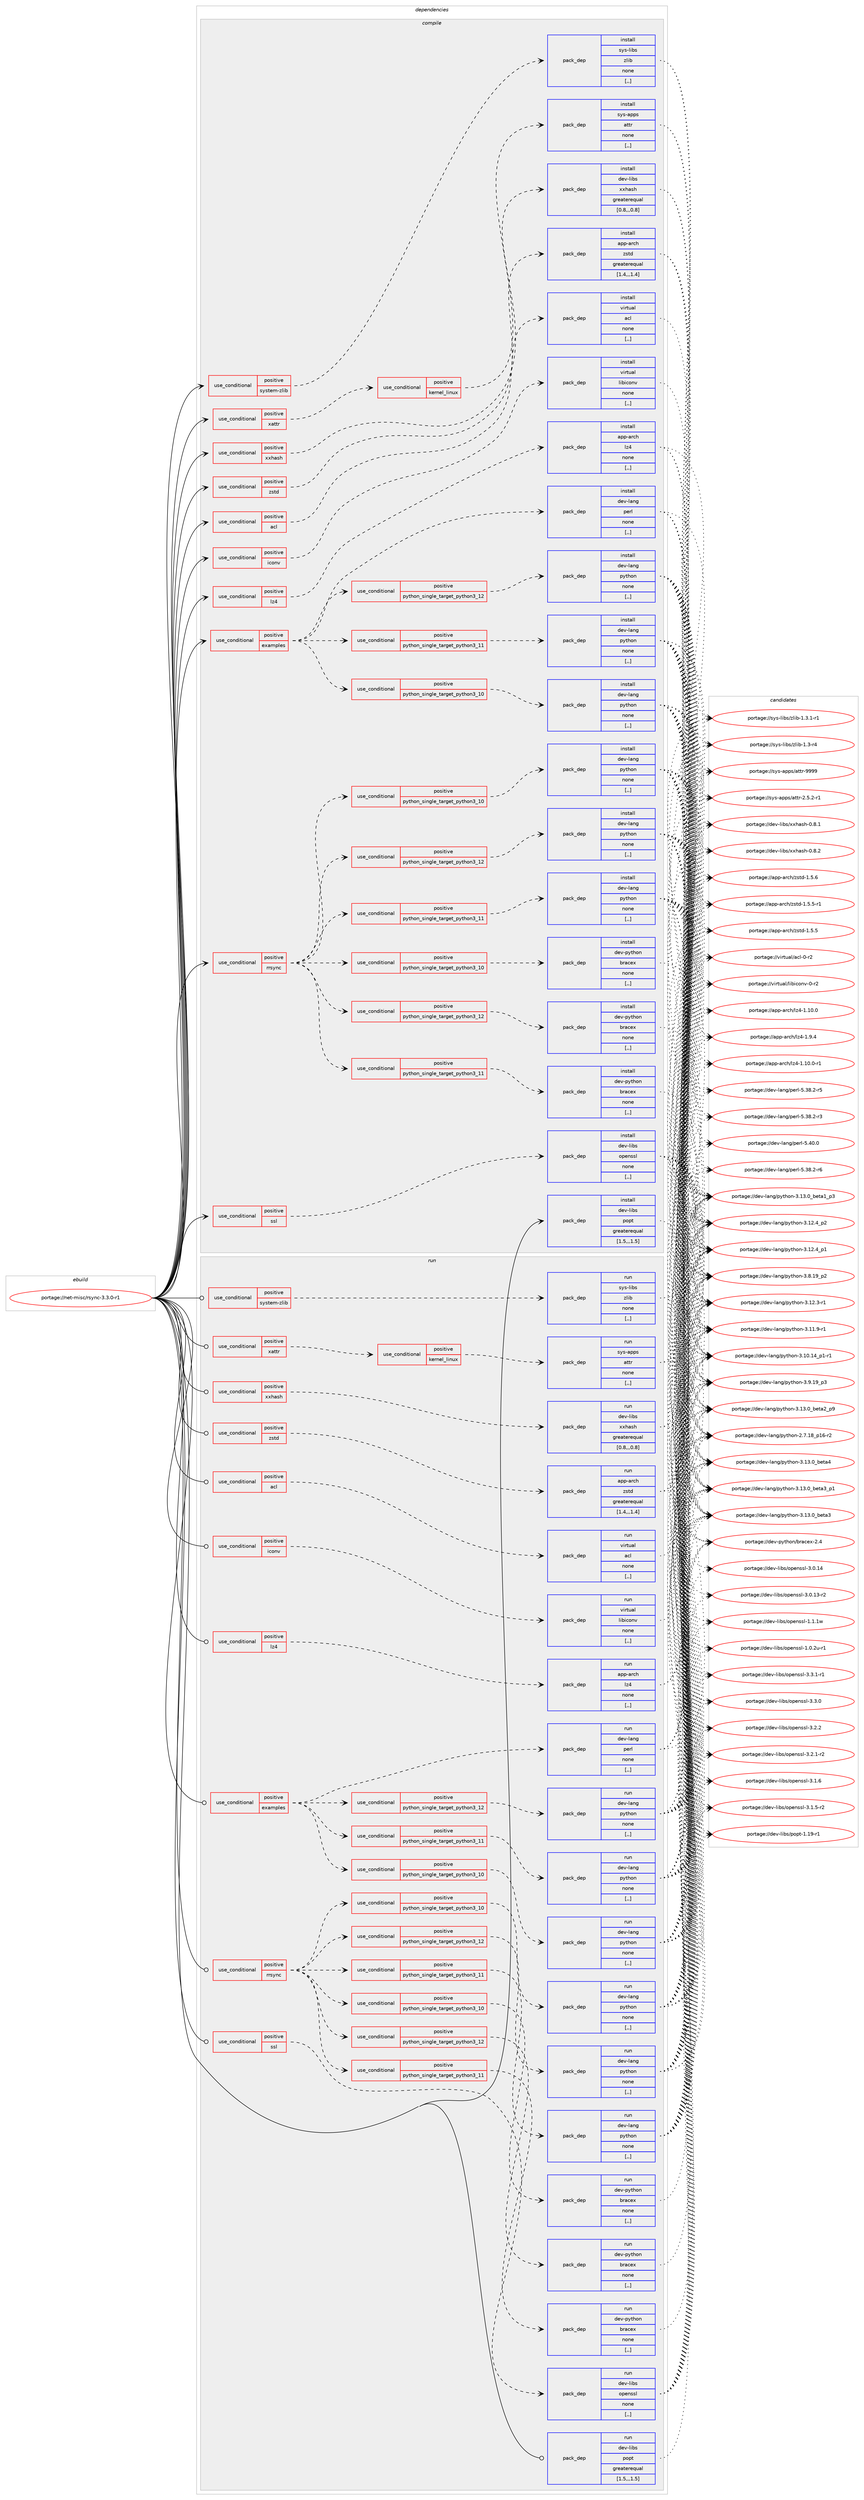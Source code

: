 digraph prolog {

# *************
# Graph options
# *************

newrank=true;
concentrate=true;
compound=true;
graph [rankdir=LR,fontname=Helvetica,fontsize=10,ranksep=1.5];#, ranksep=2.5, nodesep=0.2];
edge  [arrowhead=vee];
node  [fontname=Helvetica,fontsize=10];

# **********
# The ebuild
# **********

subgraph cluster_leftcol {
color=gray;
label=<<i>ebuild</i>>;
id [label="portage://net-misc/rsync-3.3.0-r1", color=red, width=4, href="../net-misc/rsync-3.3.0-r1.svg"];
}

# ****************
# The dependencies
# ****************

subgraph cluster_midcol {
color=gray;
label=<<i>dependencies</i>>;
subgraph cluster_compile {
fillcolor="#eeeeee";
style=filled;
label=<<i>compile</i>>;
subgraph cond98697 {
dependency374611 [label=<<TABLE BORDER="0" CELLBORDER="1" CELLSPACING="0" CELLPADDING="4"><TR><TD ROWSPAN="3" CELLPADDING="10">use_conditional</TD></TR><TR><TD>positive</TD></TR><TR><TD>acl</TD></TR></TABLE>>, shape=none, color=red];
subgraph pack273223 {
dependency374612 [label=<<TABLE BORDER="0" CELLBORDER="1" CELLSPACING="0" CELLPADDING="4" WIDTH="220"><TR><TD ROWSPAN="6" CELLPADDING="30">pack_dep</TD></TR><TR><TD WIDTH="110">install</TD></TR><TR><TD>virtual</TD></TR><TR><TD>acl</TD></TR><TR><TD>none</TD></TR><TR><TD>[,,]</TD></TR></TABLE>>, shape=none, color=blue];
}
dependency374611:e -> dependency374612:w [weight=20,style="dashed",arrowhead="vee"];
}
id:e -> dependency374611:w [weight=20,style="solid",arrowhead="vee"];
subgraph cond98698 {
dependency374613 [label=<<TABLE BORDER="0" CELLBORDER="1" CELLSPACING="0" CELLPADDING="4"><TR><TD ROWSPAN="3" CELLPADDING="10">use_conditional</TD></TR><TR><TD>positive</TD></TR><TR><TD>examples</TD></TR></TABLE>>, shape=none, color=red];
subgraph cond98699 {
dependency374614 [label=<<TABLE BORDER="0" CELLBORDER="1" CELLSPACING="0" CELLPADDING="4"><TR><TD ROWSPAN="3" CELLPADDING="10">use_conditional</TD></TR><TR><TD>positive</TD></TR><TR><TD>python_single_target_python3_10</TD></TR></TABLE>>, shape=none, color=red];
subgraph pack273224 {
dependency374615 [label=<<TABLE BORDER="0" CELLBORDER="1" CELLSPACING="0" CELLPADDING="4" WIDTH="220"><TR><TD ROWSPAN="6" CELLPADDING="30">pack_dep</TD></TR><TR><TD WIDTH="110">install</TD></TR><TR><TD>dev-lang</TD></TR><TR><TD>python</TD></TR><TR><TD>none</TD></TR><TR><TD>[,,]</TD></TR></TABLE>>, shape=none, color=blue];
}
dependency374614:e -> dependency374615:w [weight=20,style="dashed",arrowhead="vee"];
}
dependency374613:e -> dependency374614:w [weight=20,style="dashed",arrowhead="vee"];
subgraph cond98700 {
dependency374616 [label=<<TABLE BORDER="0" CELLBORDER="1" CELLSPACING="0" CELLPADDING="4"><TR><TD ROWSPAN="3" CELLPADDING="10">use_conditional</TD></TR><TR><TD>positive</TD></TR><TR><TD>python_single_target_python3_11</TD></TR></TABLE>>, shape=none, color=red];
subgraph pack273225 {
dependency374617 [label=<<TABLE BORDER="0" CELLBORDER="1" CELLSPACING="0" CELLPADDING="4" WIDTH="220"><TR><TD ROWSPAN="6" CELLPADDING="30">pack_dep</TD></TR><TR><TD WIDTH="110">install</TD></TR><TR><TD>dev-lang</TD></TR><TR><TD>python</TD></TR><TR><TD>none</TD></TR><TR><TD>[,,]</TD></TR></TABLE>>, shape=none, color=blue];
}
dependency374616:e -> dependency374617:w [weight=20,style="dashed",arrowhead="vee"];
}
dependency374613:e -> dependency374616:w [weight=20,style="dashed",arrowhead="vee"];
subgraph cond98701 {
dependency374618 [label=<<TABLE BORDER="0" CELLBORDER="1" CELLSPACING="0" CELLPADDING="4"><TR><TD ROWSPAN="3" CELLPADDING="10">use_conditional</TD></TR><TR><TD>positive</TD></TR><TR><TD>python_single_target_python3_12</TD></TR></TABLE>>, shape=none, color=red];
subgraph pack273226 {
dependency374619 [label=<<TABLE BORDER="0" CELLBORDER="1" CELLSPACING="0" CELLPADDING="4" WIDTH="220"><TR><TD ROWSPAN="6" CELLPADDING="30">pack_dep</TD></TR><TR><TD WIDTH="110">install</TD></TR><TR><TD>dev-lang</TD></TR><TR><TD>python</TD></TR><TR><TD>none</TD></TR><TR><TD>[,,]</TD></TR></TABLE>>, shape=none, color=blue];
}
dependency374618:e -> dependency374619:w [weight=20,style="dashed",arrowhead="vee"];
}
dependency374613:e -> dependency374618:w [weight=20,style="dashed",arrowhead="vee"];
subgraph pack273227 {
dependency374620 [label=<<TABLE BORDER="0" CELLBORDER="1" CELLSPACING="0" CELLPADDING="4" WIDTH="220"><TR><TD ROWSPAN="6" CELLPADDING="30">pack_dep</TD></TR><TR><TD WIDTH="110">install</TD></TR><TR><TD>dev-lang</TD></TR><TR><TD>perl</TD></TR><TR><TD>none</TD></TR><TR><TD>[,,]</TD></TR></TABLE>>, shape=none, color=blue];
}
dependency374613:e -> dependency374620:w [weight=20,style="dashed",arrowhead="vee"];
}
id:e -> dependency374613:w [weight=20,style="solid",arrowhead="vee"];
subgraph cond98702 {
dependency374621 [label=<<TABLE BORDER="0" CELLBORDER="1" CELLSPACING="0" CELLPADDING="4"><TR><TD ROWSPAN="3" CELLPADDING="10">use_conditional</TD></TR><TR><TD>positive</TD></TR><TR><TD>iconv</TD></TR></TABLE>>, shape=none, color=red];
subgraph pack273228 {
dependency374622 [label=<<TABLE BORDER="0" CELLBORDER="1" CELLSPACING="0" CELLPADDING="4" WIDTH="220"><TR><TD ROWSPAN="6" CELLPADDING="30">pack_dep</TD></TR><TR><TD WIDTH="110">install</TD></TR><TR><TD>virtual</TD></TR><TR><TD>libiconv</TD></TR><TR><TD>none</TD></TR><TR><TD>[,,]</TD></TR></TABLE>>, shape=none, color=blue];
}
dependency374621:e -> dependency374622:w [weight=20,style="dashed",arrowhead="vee"];
}
id:e -> dependency374621:w [weight=20,style="solid",arrowhead="vee"];
subgraph cond98703 {
dependency374623 [label=<<TABLE BORDER="0" CELLBORDER="1" CELLSPACING="0" CELLPADDING="4"><TR><TD ROWSPAN="3" CELLPADDING="10">use_conditional</TD></TR><TR><TD>positive</TD></TR><TR><TD>lz4</TD></TR></TABLE>>, shape=none, color=red];
subgraph pack273229 {
dependency374624 [label=<<TABLE BORDER="0" CELLBORDER="1" CELLSPACING="0" CELLPADDING="4" WIDTH="220"><TR><TD ROWSPAN="6" CELLPADDING="30">pack_dep</TD></TR><TR><TD WIDTH="110">install</TD></TR><TR><TD>app-arch</TD></TR><TR><TD>lz4</TD></TR><TR><TD>none</TD></TR><TR><TD>[,,]</TD></TR></TABLE>>, shape=none, color=blue];
}
dependency374623:e -> dependency374624:w [weight=20,style="dashed",arrowhead="vee"];
}
id:e -> dependency374623:w [weight=20,style="solid",arrowhead="vee"];
subgraph cond98704 {
dependency374625 [label=<<TABLE BORDER="0" CELLBORDER="1" CELLSPACING="0" CELLPADDING="4"><TR><TD ROWSPAN="3" CELLPADDING="10">use_conditional</TD></TR><TR><TD>positive</TD></TR><TR><TD>rrsync</TD></TR></TABLE>>, shape=none, color=red];
subgraph cond98705 {
dependency374626 [label=<<TABLE BORDER="0" CELLBORDER="1" CELLSPACING="0" CELLPADDING="4"><TR><TD ROWSPAN="3" CELLPADDING="10">use_conditional</TD></TR><TR><TD>positive</TD></TR><TR><TD>python_single_target_python3_10</TD></TR></TABLE>>, shape=none, color=red];
subgraph pack273230 {
dependency374627 [label=<<TABLE BORDER="0" CELLBORDER="1" CELLSPACING="0" CELLPADDING="4" WIDTH="220"><TR><TD ROWSPAN="6" CELLPADDING="30">pack_dep</TD></TR><TR><TD WIDTH="110">install</TD></TR><TR><TD>dev-lang</TD></TR><TR><TD>python</TD></TR><TR><TD>none</TD></TR><TR><TD>[,,]</TD></TR></TABLE>>, shape=none, color=blue];
}
dependency374626:e -> dependency374627:w [weight=20,style="dashed",arrowhead="vee"];
}
dependency374625:e -> dependency374626:w [weight=20,style="dashed",arrowhead="vee"];
subgraph cond98706 {
dependency374628 [label=<<TABLE BORDER="0" CELLBORDER="1" CELLSPACING="0" CELLPADDING="4"><TR><TD ROWSPAN="3" CELLPADDING="10">use_conditional</TD></TR><TR><TD>positive</TD></TR><TR><TD>python_single_target_python3_11</TD></TR></TABLE>>, shape=none, color=red];
subgraph pack273231 {
dependency374629 [label=<<TABLE BORDER="0" CELLBORDER="1" CELLSPACING="0" CELLPADDING="4" WIDTH="220"><TR><TD ROWSPAN="6" CELLPADDING="30">pack_dep</TD></TR><TR><TD WIDTH="110">install</TD></TR><TR><TD>dev-lang</TD></TR><TR><TD>python</TD></TR><TR><TD>none</TD></TR><TR><TD>[,,]</TD></TR></TABLE>>, shape=none, color=blue];
}
dependency374628:e -> dependency374629:w [weight=20,style="dashed",arrowhead="vee"];
}
dependency374625:e -> dependency374628:w [weight=20,style="dashed",arrowhead="vee"];
subgraph cond98707 {
dependency374630 [label=<<TABLE BORDER="0" CELLBORDER="1" CELLSPACING="0" CELLPADDING="4"><TR><TD ROWSPAN="3" CELLPADDING="10">use_conditional</TD></TR><TR><TD>positive</TD></TR><TR><TD>python_single_target_python3_12</TD></TR></TABLE>>, shape=none, color=red];
subgraph pack273232 {
dependency374631 [label=<<TABLE BORDER="0" CELLBORDER="1" CELLSPACING="0" CELLPADDING="4" WIDTH="220"><TR><TD ROWSPAN="6" CELLPADDING="30">pack_dep</TD></TR><TR><TD WIDTH="110">install</TD></TR><TR><TD>dev-lang</TD></TR><TR><TD>python</TD></TR><TR><TD>none</TD></TR><TR><TD>[,,]</TD></TR></TABLE>>, shape=none, color=blue];
}
dependency374630:e -> dependency374631:w [weight=20,style="dashed",arrowhead="vee"];
}
dependency374625:e -> dependency374630:w [weight=20,style="dashed",arrowhead="vee"];
subgraph cond98708 {
dependency374632 [label=<<TABLE BORDER="0" CELLBORDER="1" CELLSPACING="0" CELLPADDING="4"><TR><TD ROWSPAN="3" CELLPADDING="10">use_conditional</TD></TR><TR><TD>positive</TD></TR><TR><TD>python_single_target_python3_10</TD></TR></TABLE>>, shape=none, color=red];
subgraph pack273233 {
dependency374633 [label=<<TABLE BORDER="0" CELLBORDER="1" CELLSPACING="0" CELLPADDING="4" WIDTH="220"><TR><TD ROWSPAN="6" CELLPADDING="30">pack_dep</TD></TR><TR><TD WIDTH="110">install</TD></TR><TR><TD>dev-python</TD></TR><TR><TD>bracex</TD></TR><TR><TD>none</TD></TR><TR><TD>[,,]</TD></TR></TABLE>>, shape=none, color=blue];
}
dependency374632:e -> dependency374633:w [weight=20,style="dashed",arrowhead="vee"];
}
dependency374625:e -> dependency374632:w [weight=20,style="dashed",arrowhead="vee"];
subgraph cond98709 {
dependency374634 [label=<<TABLE BORDER="0" CELLBORDER="1" CELLSPACING="0" CELLPADDING="4"><TR><TD ROWSPAN="3" CELLPADDING="10">use_conditional</TD></TR><TR><TD>positive</TD></TR><TR><TD>python_single_target_python3_11</TD></TR></TABLE>>, shape=none, color=red];
subgraph pack273234 {
dependency374635 [label=<<TABLE BORDER="0" CELLBORDER="1" CELLSPACING="0" CELLPADDING="4" WIDTH="220"><TR><TD ROWSPAN="6" CELLPADDING="30">pack_dep</TD></TR><TR><TD WIDTH="110">install</TD></TR><TR><TD>dev-python</TD></TR><TR><TD>bracex</TD></TR><TR><TD>none</TD></TR><TR><TD>[,,]</TD></TR></TABLE>>, shape=none, color=blue];
}
dependency374634:e -> dependency374635:w [weight=20,style="dashed",arrowhead="vee"];
}
dependency374625:e -> dependency374634:w [weight=20,style="dashed",arrowhead="vee"];
subgraph cond98710 {
dependency374636 [label=<<TABLE BORDER="0" CELLBORDER="1" CELLSPACING="0" CELLPADDING="4"><TR><TD ROWSPAN="3" CELLPADDING="10">use_conditional</TD></TR><TR><TD>positive</TD></TR><TR><TD>python_single_target_python3_12</TD></TR></TABLE>>, shape=none, color=red];
subgraph pack273235 {
dependency374637 [label=<<TABLE BORDER="0" CELLBORDER="1" CELLSPACING="0" CELLPADDING="4" WIDTH="220"><TR><TD ROWSPAN="6" CELLPADDING="30">pack_dep</TD></TR><TR><TD WIDTH="110">install</TD></TR><TR><TD>dev-python</TD></TR><TR><TD>bracex</TD></TR><TR><TD>none</TD></TR><TR><TD>[,,]</TD></TR></TABLE>>, shape=none, color=blue];
}
dependency374636:e -> dependency374637:w [weight=20,style="dashed",arrowhead="vee"];
}
dependency374625:e -> dependency374636:w [weight=20,style="dashed",arrowhead="vee"];
}
id:e -> dependency374625:w [weight=20,style="solid",arrowhead="vee"];
subgraph cond98711 {
dependency374638 [label=<<TABLE BORDER="0" CELLBORDER="1" CELLSPACING="0" CELLPADDING="4"><TR><TD ROWSPAN="3" CELLPADDING="10">use_conditional</TD></TR><TR><TD>positive</TD></TR><TR><TD>ssl</TD></TR></TABLE>>, shape=none, color=red];
subgraph pack273236 {
dependency374639 [label=<<TABLE BORDER="0" CELLBORDER="1" CELLSPACING="0" CELLPADDING="4" WIDTH="220"><TR><TD ROWSPAN="6" CELLPADDING="30">pack_dep</TD></TR><TR><TD WIDTH="110">install</TD></TR><TR><TD>dev-libs</TD></TR><TR><TD>openssl</TD></TR><TR><TD>none</TD></TR><TR><TD>[,,]</TD></TR></TABLE>>, shape=none, color=blue];
}
dependency374638:e -> dependency374639:w [weight=20,style="dashed",arrowhead="vee"];
}
id:e -> dependency374638:w [weight=20,style="solid",arrowhead="vee"];
subgraph cond98712 {
dependency374640 [label=<<TABLE BORDER="0" CELLBORDER="1" CELLSPACING="0" CELLPADDING="4"><TR><TD ROWSPAN="3" CELLPADDING="10">use_conditional</TD></TR><TR><TD>positive</TD></TR><TR><TD>system-zlib</TD></TR></TABLE>>, shape=none, color=red];
subgraph pack273237 {
dependency374641 [label=<<TABLE BORDER="0" CELLBORDER="1" CELLSPACING="0" CELLPADDING="4" WIDTH="220"><TR><TD ROWSPAN="6" CELLPADDING="30">pack_dep</TD></TR><TR><TD WIDTH="110">install</TD></TR><TR><TD>sys-libs</TD></TR><TR><TD>zlib</TD></TR><TR><TD>none</TD></TR><TR><TD>[,,]</TD></TR></TABLE>>, shape=none, color=blue];
}
dependency374640:e -> dependency374641:w [weight=20,style="dashed",arrowhead="vee"];
}
id:e -> dependency374640:w [weight=20,style="solid",arrowhead="vee"];
subgraph cond98713 {
dependency374642 [label=<<TABLE BORDER="0" CELLBORDER="1" CELLSPACING="0" CELLPADDING="4"><TR><TD ROWSPAN="3" CELLPADDING="10">use_conditional</TD></TR><TR><TD>positive</TD></TR><TR><TD>xattr</TD></TR></TABLE>>, shape=none, color=red];
subgraph cond98714 {
dependency374643 [label=<<TABLE BORDER="0" CELLBORDER="1" CELLSPACING="0" CELLPADDING="4"><TR><TD ROWSPAN="3" CELLPADDING="10">use_conditional</TD></TR><TR><TD>positive</TD></TR><TR><TD>kernel_linux</TD></TR></TABLE>>, shape=none, color=red];
subgraph pack273238 {
dependency374644 [label=<<TABLE BORDER="0" CELLBORDER="1" CELLSPACING="0" CELLPADDING="4" WIDTH="220"><TR><TD ROWSPAN="6" CELLPADDING="30">pack_dep</TD></TR><TR><TD WIDTH="110">install</TD></TR><TR><TD>sys-apps</TD></TR><TR><TD>attr</TD></TR><TR><TD>none</TD></TR><TR><TD>[,,]</TD></TR></TABLE>>, shape=none, color=blue];
}
dependency374643:e -> dependency374644:w [weight=20,style="dashed",arrowhead="vee"];
}
dependency374642:e -> dependency374643:w [weight=20,style="dashed",arrowhead="vee"];
}
id:e -> dependency374642:w [weight=20,style="solid",arrowhead="vee"];
subgraph cond98715 {
dependency374645 [label=<<TABLE BORDER="0" CELLBORDER="1" CELLSPACING="0" CELLPADDING="4"><TR><TD ROWSPAN="3" CELLPADDING="10">use_conditional</TD></TR><TR><TD>positive</TD></TR><TR><TD>xxhash</TD></TR></TABLE>>, shape=none, color=red];
subgraph pack273239 {
dependency374646 [label=<<TABLE BORDER="0" CELLBORDER="1" CELLSPACING="0" CELLPADDING="4" WIDTH="220"><TR><TD ROWSPAN="6" CELLPADDING="30">pack_dep</TD></TR><TR><TD WIDTH="110">install</TD></TR><TR><TD>dev-libs</TD></TR><TR><TD>xxhash</TD></TR><TR><TD>greaterequal</TD></TR><TR><TD>[0.8,,,0.8]</TD></TR></TABLE>>, shape=none, color=blue];
}
dependency374645:e -> dependency374646:w [weight=20,style="dashed",arrowhead="vee"];
}
id:e -> dependency374645:w [weight=20,style="solid",arrowhead="vee"];
subgraph cond98716 {
dependency374647 [label=<<TABLE BORDER="0" CELLBORDER="1" CELLSPACING="0" CELLPADDING="4"><TR><TD ROWSPAN="3" CELLPADDING="10">use_conditional</TD></TR><TR><TD>positive</TD></TR><TR><TD>zstd</TD></TR></TABLE>>, shape=none, color=red];
subgraph pack273240 {
dependency374648 [label=<<TABLE BORDER="0" CELLBORDER="1" CELLSPACING="0" CELLPADDING="4" WIDTH="220"><TR><TD ROWSPAN="6" CELLPADDING="30">pack_dep</TD></TR><TR><TD WIDTH="110">install</TD></TR><TR><TD>app-arch</TD></TR><TR><TD>zstd</TD></TR><TR><TD>greaterequal</TD></TR><TR><TD>[1.4,,,1.4]</TD></TR></TABLE>>, shape=none, color=blue];
}
dependency374647:e -> dependency374648:w [weight=20,style="dashed",arrowhead="vee"];
}
id:e -> dependency374647:w [weight=20,style="solid",arrowhead="vee"];
subgraph pack273241 {
dependency374649 [label=<<TABLE BORDER="0" CELLBORDER="1" CELLSPACING="0" CELLPADDING="4" WIDTH="220"><TR><TD ROWSPAN="6" CELLPADDING="30">pack_dep</TD></TR><TR><TD WIDTH="110">install</TD></TR><TR><TD>dev-libs</TD></TR><TR><TD>popt</TD></TR><TR><TD>greaterequal</TD></TR><TR><TD>[1.5,,,1.5]</TD></TR></TABLE>>, shape=none, color=blue];
}
id:e -> dependency374649:w [weight=20,style="solid",arrowhead="vee"];
}
subgraph cluster_compileandrun {
fillcolor="#eeeeee";
style=filled;
label=<<i>compile and run</i>>;
}
subgraph cluster_run {
fillcolor="#eeeeee";
style=filled;
label=<<i>run</i>>;
subgraph cond98717 {
dependency374650 [label=<<TABLE BORDER="0" CELLBORDER="1" CELLSPACING="0" CELLPADDING="4"><TR><TD ROWSPAN="3" CELLPADDING="10">use_conditional</TD></TR><TR><TD>positive</TD></TR><TR><TD>acl</TD></TR></TABLE>>, shape=none, color=red];
subgraph pack273242 {
dependency374651 [label=<<TABLE BORDER="0" CELLBORDER="1" CELLSPACING="0" CELLPADDING="4" WIDTH="220"><TR><TD ROWSPAN="6" CELLPADDING="30">pack_dep</TD></TR><TR><TD WIDTH="110">run</TD></TR><TR><TD>virtual</TD></TR><TR><TD>acl</TD></TR><TR><TD>none</TD></TR><TR><TD>[,,]</TD></TR></TABLE>>, shape=none, color=blue];
}
dependency374650:e -> dependency374651:w [weight=20,style="dashed",arrowhead="vee"];
}
id:e -> dependency374650:w [weight=20,style="solid",arrowhead="odot"];
subgraph cond98718 {
dependency374652 [label=<<TABLE BORDER="0" CELLBORDER="1" CELLSPACING="0" CELLPADDING="4"><TR><TD ROWSPAN="3" CELLPADDING="10">use_conditional</TD></TR><TR><TD>positive</TD></TR><TR><TD>examples</TD></TR></TABLE>>, shape=none, color=red];
subgraph cond98719 {
dependency374653 [label=<<TABLE BORDER="0" CELLBORDER="1" CELLSPACING="0" CELLPADDING="4"><TR><TD ROWSPAN="3" CELLPADDING="10">use_conditional</TD></TR><TR><TD>positive</TD></TR><TR><TD>python_single_target_python3_10</TD></TR></TABLE>>, shape=none, color=red];
subgraph pack273243 {
dependency374654 [label=<<TABLE BORDER="0" CELLBORDER="1" CELLSPACING="0" CELLPADDING="4" WIDTH="220"><TR><TD ROWSPAN="6" CELLPADDING="30">pack_dep</TD></TR><TR><TD WIDTH="110">run</TD></TR><TR><TD>dev-lang</TD></TR><TR><TD>python</TD></TR><TR><TD>none</TD></TR><TR><TD>[,,]</TD></TR></TABLE>>, shape=none, color=blue];
}
dependency374653:e -> dependency374654:w [weight=20,style="dashed",arrowhead="vee"];
}
dependency374652:e -> dependency374653:w [weight=20,style="dashed",arrowhead="vee"];
subgraph cond98720 {
dependency374655 [label=<<TABLE BORDER="0" CELLBORDER="1" CELLSPACING="0" CELLPADDING="4"><TR><TD ROWSPAN="3" CELLPADDING="10">use_conditional</TD></TR><TR><TD>positive</TD></TR><TR><TD>python_single_target_python3_11</TD></TR></TABLE>>, shape=none, color=red];
subgraph pack273244 {
dependency374656 [label=<<TABLE BORDER="0" CELLBORDER="1" CELLSPACING="0" CELLPADDING="4" WIDTH="220"><TR><TD ROWSPAN="6" CELLPADDING="30">pack_dep</TD></TR><TR><TD WIDTH="110">run</TD></TR><TR><TD>dev-lang</TD></TR><TR><TD>python</TD></TR><TR><TD>none</TD></TR><TR><TD>[,,]</TD></TR></TABLE>>, shape=none, color=blue];
}
dependency374655:e -> dependency374656:w [weight=20,style="dashed",arrowhead="vee"];
}
dependency374652:e -> dependency374655:w [weight=20,style="dashed",arrowhead="vee"];
subgraph cond98721 {
dependency374657 [label=<<TABLE BORDER="0" CELLBORDER="1" CELLSPACING="0" CELLPADDING="4"><TR><TD ROWSPAN="3" CELLPADDING="10">use_conditional</TD></TR><TR><TD>positive</TD></TR><TR><TD>python_single_target_python3_12</TD></TR></TABLE>>, shape=none, color=red];
subgraph pack273245 {
dependency374658 [label=<<TABLE BORDER="0" CELLBORDER="1" CELLSPACING="0" CELLPADDING="4" WIDTH="220"><TR><TD ROWSPAN="6" CELLPADDING="30">pack_dep</TD></TR><TR><TD WIDTH="110">run</TD></TR><TR><TD>dev-lang</TD></TR><TR><TD>python</TD></TR><TR><TD>none</TD></TR><TR><TD>[,,]</TD></TR></TABLE>>, shape=none, color=blue];
}
dependency374657:e -> dependency374658:w [weight=20,style="dashed",arrowhead="vee"];
}
dependency374652:e -> dependency374657:w [weight=20,style="dashed",arrowhead="vee"];
subgraph pack273246 {
dependency374659 [label=<<TABLE BORDER="0" CELLBORDER="1" CELLSPACING="0" CELLPADDING="4" WIDTH="220"><TR><TD ROWSPAN="6" CELLPADDING="30">pack_dep</TD></TR><TR><TD WIDTH="110">run</TD></TR><TR><TD>dev-lang</TD></TR><TR><TD>perl</TD></TR><TR><TD>none</TD></TR><TR><TD>[,,]</TD></TR></TABLE>>, shape=none, color=blue];
}
dependency374652:e -> dependency374659:w [weight=20,style="dashed",arrowhead="vee"];
}
id:e -> dependency374652:w [weight=20,style="solid",arrowhead="odot"];
subgraph cond98722 {
dependency374660 [label=<<TABLE BORDER="0" CELLBORDER="1" CELLSPACING="0" CELLPADDING="4"><TR><TD ROWSPAN="3" CELLPADDING="10">use_conditional</TD></TR><TR><TD>positive</TD></TR><TR><TD>iconv</TD></TR></TABLE>>, shape=none, color=red];
subgraph pack273247 {
dependency374661 [label=<<TABLE BORDER="0" CELLBORDER="1" CELLSPACING="0" CELLPADDING="4" WIDTH="220"><TR><TD ROWSPAN="6" CELLPADDING="30">pack_dep</TD></TR><TR><TD WIDTH="110">run</TD></TR><TR><TD>virtual</TD></TR><TR><TD>libiconv</TD></TR><TR><TD>none</TD></TR><TR><TD>[,,]</TD></TR></TABLE>>, shape=none, color=blue];
}
dependency374660:e -> dependency374661:w [weight=20,style="dashed",arrowhead="vee"];
}
id:e -> dependency374660:w [weight=20,style="solid",arrowhead="odot"];
subgraph cond98723 {
dependency374662 [label=<<TABLE BORDER="0" CELLBORDER="1" CELLSPACING="0" CELLPADDING="4"><TR><TD ROWSPAN="3" CELLPADDING="10">use_conditional</TD></TR><TR><TD>positive</TD></TR><TR><TD>lz4</TD></TR></TABLE>>, shape=none, color=red];
subgraph pack273248 {
dependency374663 [label=<<TABLE BORDER="0" CELLBORDER="1" CELLSPACING="0" CELLPADDING="4" WIDTH="220"><TR><TD ROWSPAN="6" CELLPADDING="30">pack_dep</TD></TR><TR><TD WIDTH="110">run</TD></TR><TR><TD>app-arch</TD></TR><TR><TD>lz4</TD></TR><TR><TD>none</TD></TR><TR><TD>[,,]</TD></TR></TABLE>>, shape=none, color=blue];
}
dependency374662:e -> dependency374663:w [weight=20,style="dashed",arrowhead="vee"];
}
id:e -> dependency374662:w [weight=20,style="solid",arrowhead="odot"];
subgraph cond98724 {
dependency374664 [label=<<TABLE BORDER="0" CELLBORDER="1" CELLSPACING="0" CELLPADDING="4"><TR><TD ROWSPAN="3" CELLPADDING="10">use_conditional</TD></TR><TR><TD>positive</TD></TR><TR><TD>rrsync</TD></TR></TABLE>>, shape=none, color=red];
subgraph cond98725 {
dependency374665 [label=<<TABLE BORDER="0" CELLBORDER="1" CELLSPACING="0" CELLPADDING="4"><TR><TD ROWSPAN="3" CELLPADDING="10">use_conditional</TD></TR><TR><TD>positive</TD></TR><TR><TD>python_single_target_python3_10</TD></TR></TABLE>>, shape=none, color=red];
subgraph pack273249 {
dependency374666 [label=<<TABLE BORDER="0" CELLBORDER="1" CELLSPACING="0" CELLPADDING="4" WIDTH="220"><TR><TD ROWSPAN="6" CELLPADDING="30">pack_dep</TD></TR><TR><TD WIDTH="110">run</TD></TR><TR><TD>dev-lang</TD></TR><TR><TD>python</TD></TR><TR><TD>none</TD></TR><TR><TD>[,,]</TD></TR></TABLE>>, shape=none, color=blue];
}
dependency374665:e -> dependency374666:w [weight=20,style="dashed",arrowhead="vee"];
}
dependency374664:e -> dependency374665:w [weight=20,style="dashed",arrowhead="vee"];
subgraph cond98726 {
dependency374667 [label=<<TABLE BORDER="0" CELLBORDER="1" CELLSPACING="0" CELLPADDING="4"><TR><TD ROWSPAN="3" CELLPADDING="10">use_conditional</TD></TR><TR><TD>positive</TD></TR><TR><TD>python_single_target_python3_11</TD></TR></TABLE>>, shape=none, color=red];
subgraph pack273250 {
dependency374668 [label=<<TABLE BORDER="0" CELLBORDER="1" CELLSPACING="0" CELLPADDING="4" WIDTH="220"><TR><TD ROWSPAN="6" CELLPADDING="30">pack_dep</TD></TR><TR><TD WIDTH="110">run</TD></TR><TR><TD>dev-lang</TD></TR><TR><TD>python</TD></TR><TR><TD>none</TD></TR><TR><TD>[,,]</TD></TR></TABLE>>, shape=none, color=blue];
}
dependency374667:e -> dependency374668:w [weight=20,style="dashed",arrowhead="vee"];
}
dependency374664:e -> dependency374667:w [weight=20,style="dashed",arrowhead="vee"];
subgraph cond98727 {
dependency374669 [label=<<TABLE BORDER="0" CELLBORDER="1" CELLSPACING="0" CELLPADDING="4"><TR><TD ROWSPAN="3" CELLPADDING="10">use_conditional</TD></TR><TR><TD>positive</TD></TR><TR><TD>python_single_target_python3_12</TD></TR></TABLE>>, shape=none, color=red];
subgraph pack273251 {
dependency374670 [label=<<TABLE BORDER="0" CELLBORDER="1" CELLSPACING="0" CELLPADDING="4" WIDTH="220"><TR><TD ROWSPAN="6" CELLPADDING="30">pack_dep</TD></TR><TR><TD WIDTH="110">run</TD></TR><TR><TD>dev-lang</TD></TR><TR><TD>python</TD></TR><TR><TD>none</TD></TR><TR><TD>[,,]</TD></TR></TABLE>>, shape=none, color=blue];
}
dependency374669:e -> dependency374670:w [weight=20,style="dashed",arrowhead="vee"];
}
dependency374664:e -> dependency374669:w [weight=20,style="dashed",arrowhead="vee"];
subgraph cond98728 {
dependency374671 [label=<<TABLE BORDER="0" CELLBORDER="1" CELLSPACING="0" CELLPADDING="4"><TR><TD ROWSPAN="3" CELLPADDING="10">use_conditional</TD></TR><TR><TD>positive</TD></TR><TR><TD>python_single_target_python3_10</TD></TR></TABLE>>, shape=none, color=red];
subgraph pack273252 {
dependency374672 [label=<<TABLE BORDER="0" CELLBORDER="1" CELLSPACING="0" CELLPADDING="4" WIDTH="220"><TR><TD ROWSPAN="6" CELLPADDING="30">pack_dep</TD></TR><TR><TD WIDTH="110">run</TD></TR><TR><TD>dev-python</TD></TR><TR><TD>bracex</TD></TR><TR><TD>none</TD></TR><TR><TD>[,,]</TD></TR></TABLE>>, shape=none, color=blue];
}
dependency374671:e -> dependency374672:w [weight=20,style="dashed",arrowhead="vee"];
}
dependency374664:e -> dependency374671:w [weight=20,style="dashed",arrowhead="vee"];
subgraph cond98729 {
dependency374673 [label=<<TABLE BORDER="0" CELLBORDER="1" CELLSPACING="0" CELLPADDING="4"><TR><TD ROWSPAN="3" CELLPADDING="10">use_conditional</TD></TR><TR><TD>positive</TD></TR><TR><TD>python_single_target_python3_11</TD></TR></TABLE>>, shape=none, color=red];
subgraph pack273253 {
dependency374674 [label=<<TABLE BORDER="0" CELLBORDER="1" CELLSPACING="0" CELLPADDING="4" WIDTH="220"><TR><TD ROWSPAN="6" CELLPADDING="30">pack_dep</TD></TR><TR><TD WIDTH="110">run</TD></TR><TR><TD>dev-python</TD></TR><TR><TD>bracex</TD></TR><TR><TD>none</TD></TR><TR><TD>[,,]</TD></TR></TABLE>>, shape=none, color=blue];
}
dependency374673:e -> dependency374674:w [weight=20,style="dashed",arrowhead="vee"];
}
dependency374664:e -> dependency374673:w [weight=20,style="dashed",arrowhead="vee"];
subgraph cond98730 {
dependency374675 [label=<<TABLE BORDER="0" CELLBORDER="1" CELLSPACING="0" CELLPADDING="4"><TR><TD ROWSPAN="3" CELLPADDING="10">use_conditional</TD></TR><TR><TD>positive</TD></TR><TR><TD>python_single_target_python3_12</TD></TR></TABLE>>, shape=none, color=red];
subgraph pack273254 {
dependency374676 [label=<<TABLE BORDER="0" CELLBORDER="1" CELLSPACING="0" CELLPADDING="4" WIDTH="220"><TR><TD ROWSPAN="6" CELLPADDING="30">pack_dep</TD></TR><TR><TD WIDTH="110">run</TD></TR><TR><TD>dev-python</TD></TR><TR><TD>bracex</TD></TR><TR><TD>none</TD></TR><TR><TD>[,,]</TD></TR></TABLE>>, shape=none, color=blue];
}
dependency374675:e -> dependency374676:w [weight=20,style="dashed",arrowhead="vee"];
}
dependency374664:e -> dependency374675:w [weight=20,style="dashed",arrowhead="vee"];
}
id:e -> dependency374664:w [weight=20,style="solid",arrowhead="odot"];
subgraph cond98731 {
dependency374677 [label=<<TABLE BORDER="0" CELLBORDER="1" CELLSPACING="0" CELLPADDING="4"><TR><TD ROWSPAN="3" CELLPADDING="10">use_conditional</TD></TR><TR><TD>positive</TD></TR><TR><TD>ssl</TD></TR></TABLE>>, shape=none, color=red];
subgraph pack273255 {
dependency374678 [label=<<TABLE BORDER="0" CELLBORDER="1" CELLSPACING="0" CELLPADDING="4" WIDTH="220"><TR><TD ROWSPAN="6" CELLPADDING="30">pack_dep</TD></TR><TR><TD WIDTH="110">run</TD></TR><TR><TD>dev-libs</TD></TR><TR><TD>openssl</TD></TR><TR><TD>none</TD></TR><TR><TD>[,,]</TD></TR></TABLE>>, shape=none, color=blue];
}
dependency374677:e -> dependency374678:w [weight=20,style="dashed",arrowhead="vee"];
}
id:e -> dependency374677:w [weight=20,style="solid",arrowhead="odot"];
subgraph cond98732 {
dependency374679 [label=<<TABLE BORDER="0" CELLBORDER="1" CELLSPACING="0" CELLPADDING="4"><TR><TD ROWSPAN="3" CELLPADDING="10">use_conditional</TD></TR><TR><TD>positive</TD></TR><TR><TD>system-zlib</TD></TR></TABLE>>, shape=none, color=red];
subgraph pack273256 {
dependency374680 [label=<<TABLE BORDER="0" CELLBORDER="1" CELLSPACING="0" CELLPADDING="4" WIDTH="220"><TR><TD ROWSPAN="6" CELLPADDING="30">pack_dep</TD></TR><TR><TD WIDTH="110">run</TD></TR><TR><TD>sys-libs</TD></TR><TR><TD>zlib</TD></TR><TR><TD>none</TD></TR><TR><TD>[,,]</TD></TR></TABLE>>, shape=none, color=blue];
}
dependency374679:e -> dependency374680:w [weight=20,style="dashed",arrowhead="vee"];
}
id:e -> dependency374679:w [weight=20,style="solid",arrowhead="odot"];
subgraph cond98733 {
dependency374681 [label=<<TABLE BORDER="0" CELLBORDER="1" CELLSPACING="0" CELLPADDING="4"><TR><TD ROWSPAN="3" CELLPADDING="10">use_conditional</TD></TR><TR><TD>positive</TD></TR><TR><TD>xattr</TD></TR></TABLE>>, shape=none, color=red];
subgraph cond98734 {
dependency374682 [label=<<TABLE BORDER="0" CELLBORDER="1" CELLSPACING="0" CELLPADDING="4"><TR><TD ROWSPAN="3" CELLPADDING="10">use_conditional</TD></TR><TR><TD>positive</TD></TR><TR><TD>kernel_linux</TD></TR></TABLE>>, shape=none, color=red];
subgraph pack273257 {
dependency374683 [label=<<TABLE BORDER="0" CELLBORDER="1" CELLSPACING="0" CELLPADDING="4" WIDTH="220"><TR><TD ROWSPAN="6" CELLPADDING="30">pack_dep</TD></TR><TR><TD WIDTH="110">run</TD></TR><TR><TD>sys-apps</TD></TR><TR><TD>attr</TD></TR><TR><TD>none</TD></TR><TR><TD>[,,]</TD></TR></TABLE>>, shape=none, color=blue];
}
dependency374682:e -> dependency374683:w [weight=20,style="dashed",arrowhead="vee"];
}
dependency374681:e -> dependency374682:w [weight=20,style="dashed",arrowhead="vee"];
}
id:e -> dependency374681:w [weight=20,style="solid",arrowhead="odot"];
subgraph cond98735 {
dependency374684 [label=<<TABLE BORDER="0" CELLBORDER="1" CELLSPACING="0" CELLPADDING="4"><TR><TD ROWSPAN="3" CELLPADDING="10">use_conditional</TD></TR><TR><TD>positive</TD></TR><TR><TD>xxhash</TD></TR></TABLE>>, shape=none, color=red];
subgraph pack273258 {
dependency374685 [label=<<TABLE BORDER="0" CELLBORDER="1" CELLSPACING="0" CELLPADDING="4" WIDTH="220"><TR><TD ROWSPAN="6" CELLPADDING="30">pack_dep</TD></TR><TR><TD WIDTH="110">run</TD></TR><TR><TD>dev-libs</TD></TR><TR><TD>xxhash</TD></TR><TR><TD>greaterequal</TD></TR><TR><TD>[0.8,,,0.8]</TD></TR></TABLE>>, shape=none, color=blue];
}
dependency374684:e -> dependency374685:w [weight=20,style="dashed",arrowhead="vee"];
}
id:e -> dependency374684:w [weight=20,style="solid",arrowhead="odot"];
subgraph cond98736 {
dependency374686 [label=<<TABLE BORDER="0" CELLBORDER="1" CELLSPACING="0" CELLPADDING="4"><TR><TD ROWSPAN="3" CELLPADDING="10">use_conditional</TD></TR><TR><TD>positive</TD></TR><TR><TD>zstd</TD></TR></TABLE>>, shape=none, color=red];
subgraph pack273259 {
dependency374687 [label=<<TABLE BORDER="0" CELLBORDER="1" CELLSPACING="0" CELLPADDING="4" WIDTH="220"><TR><TD ROWSPAN="6" CELLPADDING="30">pack_dep</TD></TR><TR><TD WIDTH="110">run</TD></TR><TR><TD>app-arch</TD></TR><TR><TD>zstd</TD></TR><TR><TD>greaterequal</TD></TR><TR><TD>[1.4,,,1.4]</TD></TR></TABLE>>, shape=none, color=blue];
}
dependency374686:e -> dependency374687:w [weight=20,style="dashed",arrowhead="vee"];
}
id:e -> dependency374686:w [weight=20,style="solid",arrowhead="odot"];
subgraph pack273260 {
dependency374688 [label=<<TABLE BORDER="0" CELLBORDER="1" CELLSPACING="0" CELLPADDING="4" WIDTH="220"><TR><TD ROWSPAN="6" CELLPADDING="30">pack_dep</TD></TR><TR><TD WIDTH="110">run</TD></TR><TR><TD>dev-libs</TD></TR><TR><TD>popt</TD></TR><TR><TD>greaterequal</TD></TR><TR><TD>[1.5,,,1.5]</TD></TR></TABLE>>, shape=none, color=blue];
}
id:e -> dependency374688:w [weight=20,style="solid",arrowhead="odot"];
}
}

# **************
# The candidates
# **************

subgraph cluster_choices {
rank=same;
color=gray;
label=<<i>candidates</i>>;

subgraph choice273223 {
color=black;
nodesep=1;
choice1181051141161179710847979910845484511450 [label="portage://virtual/acl-0-r2", color=red, width=4,href="../virtual/acl-0-r2.svg"];
dependency374612:e -> choice1181051141161179710847979910845484511450:w [style=dotted,weight="100"];
}
subgraph choice273224 {
color=black;
nodesep=1;
choice1001011184510897110103471121211161041111104551464951464895981011169752 [label="portage://dev-lang/python-3.13.0_beta4", color=red, width=4,href="../dev-lang/python-3.13.0_beta4.svg"];
choice10010111845108971101034711212111610411111045514649514648959810111697519511249 [label="portage://dev-lang/python-3.13.0_beta3_p1", color=red, width=4,href="../dev-lang/python-3.13.0_beta3_p1.svg"];
choice1001011184510897110103471121211161041111104551464951464895981011169751 [label="portage://dev-lang/python-3.13.0_beta3", color=red, width=4,href="../dev-lang/python-3.13.0_beta3.svg"];
choice10010111845108971101034711212111610411111045514649514648959810111697509511257 [label="portage://dev-lang/python-3.13.0_beta2_p9", color=red, width=4,href="../dev-lang/python-3.13.0_beta2_p9.svg"];
choice10010111845108971101034711212111610411111045514649514648959810111697499511251 [label="portage://dev-lang/python-3.13.0_beta1_p3", color=red, width=4,href="../dev-lang/python-3.13.0_beta1_p3.svg"];
choice100101118451089711010347112121116104111110455146495046529511250 [label="portage://dev-lang/python-3.12.4_p2", color=red, width=4,href="../dev-lang/python-3.12.4_p2.svg"];
choice100101118451089711010347112121116104111110455146495046529511249 [label="portage://dev-lang/python-3.12.4_p1", color=red, width=4,href="../dev-lang/python-3.12.4_p1.svg"];
choice100101118451089711010347112121116104111110455146495046514511449 [label="portage://dev-lang/python-3.12.3-r1", color=red, width=4,href="../dev-lang/python-3.12.3-r1.svg"];
choice100101118451089711010347112121116104111110455146494946574511449 [label="portage://dev-lang/python-3.11.9-r1", color=red, width=4,href="../dev-lang/python-3.11.9-r1.svg"];
choice100101118451089711010347112121116104111110455146494846495295112494511449 [label="portage://dev-lang/python-3.10.14_p1-r1", color=red, width=4,href="../dev-lang/python-3.10.14_p1-r1.svg"];
choice100101118451089711010347112121116104111110455146574649579511251 [label="portage://dev-lang/python-3.9.19_p3", color=red, width=4,href="../dev-lang/python-3.9.19_p3.svg"];
choice100101118451089711010347112121116104111110455146564649579511250 [label="portage://dev-lang/python-3.8.19_p2", color=red, width=4,href="../dev-lang/python-3.8.19_p2.svg"];
choice100101118451089711010347112121116104111110455046554649569511249544511450 [label="portage://dev-lang/python-2.7.18_p16-r2", color=red, width=4,href="../dev-lang/python-2.7.18_p16-r2.svg"];
dependency374615:e -> choice1001011184510897110103471121211161041111104551464951464895981011169752:w [style=dotted,weight="100"];
dependency374615:e -> choice10010111845108971101034711212111610411111045514649514648959810111697519511249:w [style=dotted,weight="100"];
dependency374615:e -> choice1001011184510897110103471121211161041111104551464951464895981011169751:w [style=dotted,weight="100"];
dependency374615:e -> choice10010111845108971101034711212111610411111045514649514648959810111697509511257:w [style=dotted,weight="100"];
dependency374615:e -> choice10010111845108971101034711212111610411111045514649514648959810111697499511251:w [style=dotted,weight="100"];
dependency374615:e -> choice100101118451089711010347112121116104111110455146495046529511250:w [style=dotted,weight="100"];
dependency374615:e -> choice100101118451089711010347112121116104111110455146495046529511249:w [style=dotted,weight="100"];
dependency374615:e -> choice100101118451089711010347112121116104111110455146495046514511449:w [style=dotted,weight="100"];
dependency374615:e -> choice100101118451089711010347112121116104111110455146494946574511449:w [style=dotted,weight="100"];
dependency374615:e -> choice100101118451089711010347112121116104111110455146494846495295112494511449:w [style=dotted,weight="100"];
dependency374615:e -> choice100101118451089711010347112121116104111110455146574649579511251:w [style=dotted,weight="100"];
dependency374615:e -> choice100101118451089711010347112121116104111110455146564649579511250:w [style=dotted,weight="100"];
dependency374615:e -> choice100101118451089711010347112121116104111110455046554649569511249544511450:w [style=dotted,weight="100"];
}
subgraph choice273225 {
color=black;
nodesep=1;
choice1001011184510897110103471121211161041111104551464951464895981011169752 [label="portage://dev-lang/python-3.13.0_beta4", color=red, width=4,href="../dev-lang/python-3.13.0_beta4.svg"];
choice10010111845108971101034711212111610411111045514649514648959810111697519511249 [label="portage://dev-lang/python-3.13.0_beta3_p1", color=red, width=4,href="../dev-lang/python-3.13.0_beta3_p1.svg"];
choice1001011184510897110103471121211161041111104551464951464895981011169751 [label="portage://dev-lang/python-3.13.0_beta3", color=red, width=4,href="../dev-lang/python-3.13.0_beta3.svg"];
choice10010111845108971101034711212111610411111045514649514648959810111697509511257 [label="portage://dev-lang/python-3.13.0_beta2_p9", color=red, width=4,href="../dev-lang/python-3.13.0_beta2_p9.svg"];
choice10010111845108971101034711212111610411111045514649514648959810111697499511251 [label="portage://dev-lang/python-3.13.0_beta1_p3", color=red, width=4,href="../dev-lang/python-3.13.0_beta1_p3.svg"];
choice100101118451089711010347112121116104111110455146495046529511250 [label="portage://dev-lang/python-3.12.4_p2", color=red, width=4,href="../dev-lang/python-3.12.4_p2.svg"];
choice100101118451089711010347112121116104111110455146495046529511249 [label="portage://dev-lang/python-3.12.4_p1", color=red, width=4,href="../dev-lang/python-3.12.4_p1.svg"];
choice100101118451089711010347112121116104111110455146495046514511449 [label="portage://dev-lang/python-3.12.3-r1", color=red, width=4,href="../dev-lang/python-3.12.3-r1.svg"];
choice100101118451089711010347112121116104111110455146494946574511449 [label="portage://dev-lang/python-3.11.9-r1", color=red, width=4,href="../dev-lang/python-3.11.9-r1.svg"];
choice100101118451089711010347112121116104111110455146494846495295112494511449 [label="portage://dev-lang/python-3.10.14_p1-r1", color=red, width=4,href="../dev-lang/python-3.10.14_p1-r1.svg"];
choice100101118451089711010347112121116104111110455146574649579511251 [label="portage://dev-lang/python-3.9.19_p3", color=red, width=4,href="../dev-lang/python-3.9.19_p3.svg"];
choice100101118451089711010347112121116104111110455146564649579511250 [label="portage://dev-lang/python-3.8.19_p2", color=red, width=4,href="../dev-lang/python-3.8.19_p2.svg"];
choice100101118451089711010347112121116104111110455046554649569511249544511450 [label="portage://dev-lang/python-2.7.18_p16-r2", color=red, width=4,href="../dev-lang/python-2.7.18_p16-r2.svg"];
dependency374617:e -> choice1001011184510897110103471121211161041111104551464951464895981011169752:w [style=dotted,weight="100"];
dependency374617:e -> choice10010111845108971101034711212111610411111045514649514648959810111697519511249:w [style=dotted,weight="100"];
dependency374617:e -> choice1001011184510897110103471121211161041111104551464951464895981011169751:w [style=dotted,weight="100"];
dependency374617:e -> choice10010111845108971101034711212111610411111045514649514648959810111697509511257:w [style=dotted,weight="100"];
dependency374617:e -> choice10010111845108971101034711212111610411111045514649514648959810111697499511251:w [style=dotted,weight="100"];
dependency374617:e -> choice100101118451089711010347112121116104111110455146495046529511250:w [style=dotted,weight="100"];
dependency374617:e -> choice100101118451089711010347112121116104111110455146495046529511249:w [style=dotted,weight="100"];
dependency374617:e -> choice100101118451089711010347112121116104111110455146495046514511449:w [style=dotted,weight="100"];
dependency374617:e -> choice100101118451089711010347112121116104111110455146494946574511449:w [style=dotted,weight="100"];
dependency374617:e -> choice100101118451089711010347112121116104111110455146494846495295112494511449:w [style=dotted,weight="100"];
dependency374617:e -> choice100101118451089711010347112121116104111110455146574649579511251:w [style=dotted,weight="100"];
dependency374617:e -> choice100101118451089711010347112121116104111110455146564649579511250:w [style=dotted,weight="100"];
dependency374617:e -> choice100101118451089711010347112121116104111110455046554649569511249544511450:w [style=dotted,weight="100"];
}
subgraph choice273226 {
color=black;
nodesep=1;
choice1001011184510897110103471121211161041111104551464951464895981011169752 [label="portage://dev-lang/python-3.13.0_beta4", color=red, width=4,href="../dev-lang/python-3.13.0_beta4.svg"];
choice10010111845108971101034711212111610411111045514649514648959810111697519511249 [label="portage://dev-lang/python-3.13.0_beta3_p1", color=red, width=4,href="../dev-lang/python-3.13.0_beta3_p1.svg"];
choice1001011184510897110103471121211161041111104551464951464895981011169751 [label="portage://dev-lang/python-3.13.0_beta3", color=red, width=4,href="../dev-lang/python-3.13.0_beta3.svg"];
choice10010111845108971101034711212111610411111045514649514648959810111697509511257 [label="portage://dev-lang/python-3.13.0_beta2_p9", color=red, width=4,href="../dev-lang/python-3.13.0_beta2_p9.svg"];
choice10010111845108971101034711212111610411111045514649514648959810111697499511251 [label="portage://dev-lang/python-3.13.0_beta1_p3", color=red, width=4,href="../dev-lang/python-3.13.0_beta1_p3.svg"];
choice100101118451089711010347112121116104111110455146495046529511250 [label="portage://dev-lang/python-3.12.4_p2", color=red, width=4,href="../dev-lang/python-3.12.4_p2.svg"];
choice100101118451089711010347112121116104111110455146495046529511249 [label="portage://dev-lang/python-3.12.4_p1", color=red, width=4,href="../dev-lang/python-3.12.4_p1.svg"];
choice100101118451089711010347112121116104111110455146495046514511449 [label="portage://dev-lang/python-3.12.3-r1", color=red, width=4,href="../dev-lang/python-3.12.3-r1.svg"];
choice100101118451089711010347112121116104111110455146494946574511449 [label="portage://dev-lang/python-3.11.9-r1", color=red, width=4,href="../dev-lang/python-3.11.9-r1.svg"];
choice100101118451089711010347112121116104111110455146494846495295112494511449 [label="portage://dev-lang/python-3.10.14_p1-r1", color=red, width=4,href="../dev-lang/python-3.10.14_p1-r1.svg"];
choice100101118451089711010347112121116104111110455146574649579511251 [label="portage://dev-lang/python-3.9.19_p3", color=red, width=4,href="../dev-lang/python-3.9.19_p3.svg"];
choice100101118451089711010347112121116104111110455146564649579511250 [label="portage://dev-lang/python-3.8.19_p2", color=red, width=4,href="../dev-lang/python-3.8.19_p2.svg"];
choice100101118451089711010347112121116104111110455046554649569511249544511450 [label="portage://dev-lang/python-2.7.18_p16-r2", color=red, width=4,href="../dev-lang/python-2.7.18_p16-r2.svg"];
dependency374619:e -> choice1001011184510897110103471121211161041111104551464951464895981011169752:w [style=dotted,weight="100"];
dependency374619:e -> choice10010111845108971101034711212111610411111045514649514648959810111697519511249:w [style=dotted,weight="100"];
dependency374619:e -> choice1001011184510897110103471121211161041111104551464951464895981011169751:w [style=dotted,weight="100"];
dependency374619:e -> choice10010111845108971101034711212111610411111045514649514648959810111697509511257:w [style=dotted,weight="100"];
dependency374619:e -> choice10010111845108971101034711212111610411111045514649514648959810111697499511251:w [style=dotted,weight="100"];
dependency374619:e -> choice100101118451089711010347112121116104111110455146495046529511250:w [style=dotted,weight="100"];
dependency374619:e -> choice100101118451089711010347112121116104111110455146495046529511249:w [style=dotted,weight="100"];
dependency374619:e -> choice100101118451089711010347112121116104111110455146495046514511449:w [style=dotted,weight="100"];
dependency374619:e -> choice100101118451089711010347112121116104111110455146494946574511449:w [style=dotted,weight="100"];
dependency374619:e -> choice100101118451089711010347112121116104111110455146494846495295112494511449:w [style=dotted,weight="100"];
dependency374619:e -> choice100101118451089711010347112121116104111110455146574649579511251:w [style=dotted,weight="100"];
dependency374619:e -> choice100101118451089711010347112121116104111110455146564649579511250:w [style=dotted,weight="100"];
dependency374619:e -> choice100101118451089711010347112121116104111110455046554649569511249544511450:w [style=dotted,weight="100"];
}
subgraph choice273227 {
color=black;
nodesep=1;
choice10010111845108971101034711210111410845534652484648 [label="portage://dev-lang/perl-5.40.0", color=red, width=4,href="../dev-lang/perl-5.40.0.svg"];
choice100101118451089711010347112101114108455346515646504511454 [label="portage://dev-lang/perl-5.38.2-r6", color=red, width=4,href="../dev-lang/perl-5.38.2-r6.svg"];
choice100101118451089711010347112101114108455346515646504511453 [label="portage://dev-lang/perl-5.38.2-r5", color=red, width=4,href="../dev-lang/perl-5.38.2-r5.svg"];
choice100101118451089711010347112101114108455346515646504511451 [label="portage://dev-lang/perl-5.38.2-r3", color=red, width=4,href="../dev-lang/perl-5.38.2-r3.svg"];
dependency374620:e -> choice10010111845108971101034711210111410845534652484648:w [style=dotted,weight="100"];
dependency374620:e -> choice100101118451089711010347112101114108455346515646504511454:w [style=dotted,weight="100"];
dependency374620:e -> choice100101118451089711010347112101114108455346515646504511453:w [style=dotted,weight="100"];
dependency374620:e -> choice100101118451089711010347112101114108455346515646504511451:w [style=dotted,weight="100"];
}
subgraph choice273228 {
color=black;
nodesep=1;
choice1181051141161179710847108105981059911111011845484511450 [label="portage://virtual/libiconv-0-r2", color=red, width=4,href="../virtual/libiconv-0-r2.svg"];
dependency374622:e -> choice1181051141161179710847108105981059911111011845484511450:w [style=dotted,weight="100"];
}
subgraph choice273229 {
color=black;
nodesep=1;
choice971121124597114991044710812252454946494846484511449 [label="portage://app-arch/lz4-1.10.0-r1", color=red, width=4,href="../app-arch/lz4-1.10.0-r1.svg"];
choice97112112459711499104471081225245494649484648 [label="portage://app-arch/lz4-1.10.0", color=red, width=4,href="../app-arch/lz4-1.10.0.svg"];
choice971121124597114991044710812252454946574652 [label="portage://app-arch/lz4-1.9.4", color=red, width=4,href="../app-arch/lz4-1.9.4.svg"];
dependency374624:e -> choice971121124597114991044710812252454946494846484511449:w [style=dotted,weight="100"];
dependency374624:e -> choice97112112459711499104471081225245494649484648:w [style=dotted,weight="100"];
dependency374624:e -> choice971121124597114991044710812252454946574652:w [style=dotted,weight="100"];
}
subgraph choice273230 {
color=black;
nodesep=1;
choice1001011184510897110103471121211161041111104551464951464895981011169752 [label="portage://dev-lang/python-3.13.0_beta4", color=red, width=4,href="../dev-lang/python-3.13.0_beta4.svg"];
choice10010111845108971101034711212111610411111045514649514648959810111697519511249 [label="portage://dev-lang/python-3.13.0_beta3_p1", color=red, width=4,href="../dev-lang/python-3.13.0_beta3_p1.svg"];
choice1001011184510897110103471121211161041111104551464951464895981011169751 [label="portage://dev-lang/python-3.13.0_beta3", color=red, width=4,href="../dev-lang/python-3.13.0_beta3.svg"];
choice10010111845108971101034711212111610411111045514649514648959810111697509511257 [label="portage://dev-lang/python-3.13.0_beta2_p9", color=red, width=4,href="../dev-lang/python-3.13.0_beta2_p9.svg"];
choice10010111845108971101034711212111610411111045514649514648959810111697499511251 [label="portage://dev-lang/python-3.13.0_beta1_p3", color=red, width=4,href="../dev-lang/python-3.13.0_beta1_p3.svg"];
choice100101118451089711010347112121116104111110455146495046529511250 [label="portage://dev-lang/python-3.12.4_p2", color=red, width=4,href="../dev-lang/python-3.12.4_p2.svg"];
choice100101118451089711010347112121116104111110455146495046529511249 [label="portage://dev-lang/python-3.12.4_p1", color=red, width=4,href="../dev-lang/python-3.12.4_p1.svg"];
choice100101118451089711010347112121116104111110455146495046514511449 [label="portage://dev-lang/python-3.12.3-r1", color=red, width=4,href="../dev-lang/python-3.12.3-r1.svg"];
choice100101118451089711010347112121116104111110455146494946574511449 [label="portage://dev-lang/python-3.11.9-r1", color=red, width=4,href="../dev-lang/python-3.11.9-r1.svg"];
choice100101118451089711010347112121116104111110455146494846495295112494511449 [label="portage://dev-lang/python-3.10.14_p1-r1", color=red, width=4,href="../dev-lang/python-3.10.14_p1-r1.svg"];
choice100101118451089711010347112121116104111110455146574649579511251 [label="portage://dev-lang/python-3.9.19_p3", color=red, width=4,href="../dev-lang/python-3.9.19_p3.svg"];
choice100101118451089711010347112121116104111110455146564649579511250 [label="portage://dev-lang/python-3.8.19_p2", color=red, width=4,href="../dev-lang/python-3.8.19_p2.svg"];
choice100101118451089711010347112121116104111110455046554649569511249544511450 [label="portage://dev-lang/python-2.7.18_p16-r2", color=red, width=4,href="../dev-lang/python-2.7.18_p16-r2.svg"];
dependency374627:e -> choice1001011184510897110103471121211161041111104551464951464895981011169752:w [style=dotted,weight="100"];
dependency374627:e -> choice10010111845108971101034711212111610411111045514649514648959810111697519511249:w [style=dotted,weight="100"];
dependency374627:e -> choice1001011184510897110103471121211161041111104551464951464895981011169751:w [style=dotted,weight="100"];
dependency374627:e -> choice10010111845108971101034711212111610411111045514649514648959810111697509511257:w [style=dotted,weight="100"];
dependency374627:e -> choice10010111845108971101034711212111610411111045514649514648959810111697499511251:w [style=dotted,weight="100"];
dependency374627:e -> choice100101118451089711010347112121116104111110455146495046529511250:w [style=dotted,weight="100"];
dependency374627:e -> choice100101118451089711010347112121116104111110455146495046529511249:w [style=dotted,weight="100"];
dependency374627:e -> choice100101118451089711010347112121116104111110455146495046514511449:w [style=dotted,weight="100"];
dependency374627:e -> choice100101118451089711010347112121116104111110455146494946574511449:w [style=dotted,weight="100"];
dependency374627:e -> choice100101118451089711010347112121116104111110455146494846495295112494511449:w [style=dotted,weight="100"];
dependency374627:e -> choice100101118451089711010347112121116104111110455146574649579511251:w [style=dotted,weight="100"];
dependency374627:e -> choice100101118451089711010347112121116104111110455146564649579511250:w [style=dotted,weight="100"];
dependency374627:e -> choice100101118451089711010347112121116104111110455046554649569511249544511450:w [style=dotted,weight="100"];
}
subgraph choice273231 {
color=black;
nodesep=1;
choice1001011184510897110103471121211161041111104551464951464895981011169752 [label="portage://dev-lang/python-3.13.0_beta4", color=red, width=4,href="../dev-lang/python-3.13.0_beta4.svg"];
choice10010111845108971101034711212111610411111045514649514648959810111697519511249 [label="portage://dev-lang/python-3.13.0_beta3_p1", color=red, width=4,href="../dev-lang/python-3.13.0_beta3_p1.svg"];
choice1001011184510897110103471121211161041111104551464951464895981011169751 [label="portage://dev-lang/python-3.13.0_beta3", color=red, width=4,href="../dev-lang/python-3.13.0_beta3.svg"];
choice10010111845108971101034711212111610411111045514649514648959810111697509511257 [label="portage://dev-lang/python-3.13.0_beta2_p9", color=red, width=4,href="../dev-lang/python-3.13.0_beta2_p9.svg"];
choice10010111845108971101034711212111610411111045514649514648959810111697499511251 [label="portage://dev-lang/python-3.13.0_beta1_p3", color=red, width=4,href="../dev-lang/python-3.13.0_beta1_p3.svg"];
choice100101118451089711010347112121116104111110455146495046529511250 [label="portage://dev-lang/python-3.12.4_p2", color=red, width=4,href="../dev-lang/python-3.12.4_p2.svg"];
choice100101118451089711010347112121116104111110455146495046529511249 [label="portage://dev-lang/python-3.12.4_p1", color=red, width=4,href="../dev-lang/python-3.12.4_p1.svg"];
choice100101118451089711010347112121116104111110455146495046514511449 [label="portage://dev-lang/python-3.12.3-r1", color=red, width=4,href="../dev-lang/python-3.12.3-r1.svg"];
choice100101118451089711010347112121116104111110455146494946574511449 [label="portage://dev-lang/python-3.11.9-r1", color=red, width=4,href="../dev-lang/python-3.11.9-r1.svg"];
choice100101118451089711010347112121116104111110455146494846495295112494511449 [label="portage://dev-lang/python-3.10.14_p1-r1", color=red, width=4,href="../dev-lang/python-3.10.14_p1-r1.svg"];
choice100101118451089711010347112121116104111110455146574649579511251 [label="portage://dev-lang/python-3.9.19_p3", color=red, width=4,href="../dev-lang/python-3.9.19_p3.svg"];
choice100101118451089711010347112121116104111110455146564649579511250 [label="portage://dev-lang/python-3.8.19_p2", color=red, width=4,href="../dev-lang/python-3.8.19_p2.svg"];
choice100101118451089711010347112121116104111110455046554649569511249544511450 [label="portage://dev-lang/python-2.7.18_p16-r2", color=red, width=4,href="../dev-lang/python-2.7.18_p16-r2.svg"];
dependency374629:e -> choice1001011184510897110103471121211161041111104551464951464895981011169752:w [style=dotted,weight="100"];
dependency374629:e -> choice10010111845108971101034711212111610411111045514649514648959810111697519511249:w [style=dotted,weight="100"];
dependency374629:e -> choice1001011184510897110103471121211161041111104551464951464895981011169751:w [style=dotted,weight="100"];
dependency374629:e -> choice10010111845108971101034711212111610411111045514649514648959810111697509511257:w [style=dotted,weight="100"];
dependency374629:e -> choice10010111845108971101034711212111610411111045514649514648959810111697499511251:w [style=dotted,weight="100"];
dependency374629:e -> choice100101118451089711010347112121116104111110455146495046529511250:w [style=dotted,weight="100"];
dependency374629:e -> choice100101118451089711010347112121116104111110455146495046529511249:w [style=dotted,weight="100"];
dependency374629:e -> choice100101118451089711010347112121116104111110455146495046514511449:w [style=dotted,weight="100"];
dependency374629:e -> choice100101118451089711010347112121116104111110455146494946574511449:w [style=dotted,weight="100"];
dependency374629:e -> choice100101118451089711010347112121116104111110455146494846495295112494511449:w [style=dotted,weight="100"];
dependency374629:e -> choice100101118451089711010347112121116104111110455146574649579511251:w [style=dotted,weight="100"];
dependency374629:e -> choice100101118451089711010347112121116104111110455146564649579511250:w [style=dotted,weight="100"];
dependency374629:e -> choice100101118451089711010347112121116104111110455046554649569511249544511450:w [style=dotted,weight="100"];
}
subgraph choice273232 {
color=black;
nodesep=1;
choice1001011184510897110103471121211161041111104551464951464895981011169752 [label="portage://dev-lang/python-3.13.0_beta4", color=red, width=4,href="../dev-lang/python-3.13.0_beta4.svg"];
choice10010111845108971101034711212111610411111045514649514648959810111697519511249 [label="portage://dev-lang/python-3.13.0_beta3_p1", color=red, width=4,href="../dev-lang/python-3.13.0_beta3_p1.svg"];
choice1001011184510897110103471121211161041111104551464951464895981011169751 [label="portage://dev-lang/python-3.13.0_beta3", color=red, width=4,href="../dev-lang/python-3.13.0_beta3.svg"];
choice10010111845108971101034711212111610411111045514649514648959810111697509511257 [label="portage://dev-lang/python-3.13.0_beta2_p9", color=red, width=4,href="../dev-lang/python-3.13.0_beta2_p9.svg"];
choice10010111845108971101034711212111610411111045514649514648959810111697499511251 [label="portage://dev-lang/python-3.13.0_beta1_p3", color=red, width=4,href="../dev-lang/python-3.13.0_beta1_p3.svg"];
choice100101118451089711010347112121116104111110455146495046529511250 [label="portage://dev-lang/python-3.12.4_p2", color=red, width=4,href="../dev-lang/python-3.12.4_p2.svg"];
choice100101118451089711010347112121116104111110455146495046529511249 [label="portage://dev-lang/python-3.12.4_p1", color=red, width=4,href="../dev-lang/python-3.12.4_p1.svg"];
choice100101118451089711010347112121116104111110455146495046514511449 [label="portage://dev-lang/python-3.12.3-r1", color=red, width=4,href="../dev-lang/python-3.12.3-r1.svg"];
choice100101118451089711010347112121116104111110455146494946574511449 [label="portage://dev-lang/python-3.11.9-r1", color=red, width=4,href="../dev-lang/python-3.11.9-r1.svg"];
choice100101118451089711010347112121116104111110455146494846495295112494511449 [label="portage://dev-lang/python-3.10.14_p1-r1", color=red, width=4,href="../dev-lang/python-3.10.14_p1-r1.svg"];
choice100101118451089711010347112121116104111110455146574649579511251 [label="portage://dev-lang/python-3.9.19_p3", color=red, width=4,href="../dev-lang/python-3.9.19_p3.svg"];
choice100101118451089711010347112121116104111110455146564649579511250 [label="portage://dev-lang/python-3.8.19_p2", color=red, width=4,href="../dev-lang/python-3.8.19_p2.svg"];
choice100101118451089711010347112121116104111110455046554649569511249544511450 [label="portage://dev-lang/python-2.7.18_p16-r2", color=red, width=4,href="../dev-lang/python-2.7.18_p16-r2.svg"];
dependency374631:e -> choice1001011184510897110103471121211161041111104551464951464895981011169752:w [style=dotted,weight="100"];
dependency374631:e -> choice10010111845108971101034711212111610411111045514649514648959810111697519511249:w [style=dotted,weight="100"];
dependency374631:e -> choice1001011184510897110103471121211161041111104551464951464895981011169751:w [style=dotted,weight="100"];
dependency374631:e -> choice10010111845108971101034711212111610411111045514649514648959810111697509511257:w [style=dotted,weight="100"];
dependency374631:e -> choice10010111845108971101034711212111610411111045514649514648959810111697499511251:w [style=dotted,weight="100"];
dependency374631:e -> choice100101118451089711010347112121116104111110455146495046529511250:w [style=dotted,weight="100"];
dependency374631:e -> choice100101118451089711010347112121116104111110455146495046529511249:w [style=dotted,weight="100"];
dependency374631:e -> choice100101118451089711010347112121116104111110455146495046514511449:w [style=dotted,weight="100"];
dependency374631:e -> choice100101118451089711010347112121116104111110455146494946574511449:w [style=dotted,weight="100"];
dependency374631:e -> choice100101118451089711010347112121116104111110455146494846495295112494511449:w [style=dotted,weight="100"];
dependency374631:e -> choice100101118451089711010347112121116104111110455146574649579511251:w [style=dotted,weight="100"];
dependency374631:e -> choice100101118451089711010347112121116104111110455146564649579511250:w [style=dotted,weight="100"];
dependency374631:e -> choice100101118451089711010347112121116104111110455046554649569511249544511450:w [style=dotted,weight="100"];
}
subgraph choice273233 {
color=black;
nodesep=1;
choice100101118451121211161041111104798114979910112045504652 [label="portage://dev-python/bracex-2.4", color=red, width=4,href="../dev-python/bracex-2.4.svg"];
dependency374633:e -> choice100101118451121211161041111104798114979910112045504652:w [style=dotted,weight="100"];
}
subgraph choice273234 {
color=black;
nodesep=1;
choice100101118451121211161041111104798114979910112045504652 [label="portage://dev-python/bracex-2.4", color=red, width=4,href="../dev-python/bracex-2.4.svg"];
dependency374635:e -> choice100101118451121211161041111104798114979910112045504652:w [style=dotted,weight="100"];
}
subgraph choice273235 {
color=black;
nodesep=1;
choice100101118451121211161041111104798114979910112045504652 [label="portage://dev-python/bracex-2.4", color=red, width=4,href="../dev-python/bracex-2.4.svg"];
dependency374637:e -> choice100101118451121211161041111104798114979910112045504652:w [style=dotted,weight="100"];
}
subgraph choice273236 {
color=black;
nodesep=1;
choice1001011184510810598115471111121011101151151084551465146494511449 [label="portage://dev-libs/openssl-3.3.1-r1", color=red, width=4,href="../dev-libs/openssl-3.3.1-r1.svg"];
choice100101118451081059811547111112101110115115108455146514648 [label="portage://dev-libs/openssl-3.3.0", color=red, width=4,href="../dev-libs/openssl-3.3.0.svg"];
choice100101118451081059811547111112101110115115108455146504650 [label="portage://dev-libs/openssl-3.2.2", color=red, width=4,href="../dev-libs/openssl-3.2.2.svg"];
choice1001011184510810598115471111121011101151151084551465046494511450 [label="portage://dev-libs/openssl-3.2.1-r2", color=red, width=4,href="../dev-libs/openssl-3.2.1-r2.svg"];
choice100101118451081059811547111112101110115115108455146494654 [label="portage://dev-libs/openssl-3.1.6", color=red, width=4,href="../dev-libs/openssl-3.1.6.svg"];
choice1001011184510810598115471111121011101151151084551464946534511450 [label="portage://dev-libs/openssl-3.1.5-r2", color=red, width=4,href="../dev-libs/openssl-3.1.5-r2.svg"];
choice10010111845108105981154711111210111011511510845514648464952 [label="portage://dev-libs/openssl-3.0.14", color=red, width=4,href="../dev-libs/openssl-3.0.14.svg"];
choice100101118451081059811547111112101110115115108455146484649514511450 [label="portage://dev-libs/openssl-3.0.13-r2", color=red, width=4,href="../dev-libs/openssl-3.0.13-r2.svg"];
choice100101118451081059811547111112101110115115108454946494649119 [label="portage://dev-libs/openssl-1.1.1w", color=red, width=4,href="../dev-libs/openssl-1.1.1w.svg"];
choice1001011184510810598115471111121011101151151084549464846501174511449 [label="portage://dev-libs/openssl-1.0.2u-r1", color=red, width=4,href="../dev-libs/openssl-1.0.2u-r1.svg"];
dependency374639:e -> choice1001011184510810598115471111121011101151151084551465146494511449:w [style=dotted,weight="100"];
dependency374639:e -> choice100101118451081059811547111112101110115115108455146514648:w [style=dotted,weight="100"];
dependency374639:e -> choice100101118451081059811547111112101110115115108455146504650:w [style=dotted,weight="100"];
dependency374639:e -> choice1001011184510810598115471111121011101151151084551465046494511450:w [style=dotted,weight="100"];
dependency374639:e -> choice100101118451081059811547111112101110115115108455146494654:w [style=dotted,weight="100"];
dependency374639:e -> choice1001011184510810598115471111121011101151151084551464946534511450:w [style=dotted,weight="100"];
dependency374639:e -> choice10010111845108105981154711111210111011511510845514648464952:w [style=dotted,weight="100"];
dependency374639:e -> choice100101118451081059811547111112101110115115108455146484649514511450:w [style=dotted,weight="100"];
dependency374639:e -> choice100101118451081059811547111112101110115115108454946494649119:w [style=dotted,weight="100"];
dependency374639:e -> choice1001011184510810598115471111121011101151151084549464846501174511449:w [style=dotted,weight="100"];
}
subgraph choice273237 {
color=black;
nodesep=1;
choice115121115451081059811547122108105984549465146494511449 [label="portage://sys-libs/zlib-1.3.1-r1", color=red, width=4,href="../sys-libs/zlib-1.3.1-r1.svg"];
choice11512111545108105981154712210810598454946514511452 [label="portage://sys-libs/zlib-1.3-r4", color=red, width=4,href="../sys-libs/zlib-1.3-r4.svg"];
dependency374641:e -> choice115121115451081059811547122108105984549465146494511449:w [style=dotted,weight="100"];
dependency374641:e -> choice11512111545108105981154712210810598454946514511452:w [style=dotted,weight="100"];
}
subgraph choice273238 {
color=black;
nodesep=1;
choice115121115459711211211547971161161144557575757 [label="portage://sys-apps/attr-9999", color=red, width=4,href="../sys-apps/attr-9999.svg"];
choice115121115459711211211547971161161144550465346504511449 [label="portage://sys-apps/attr-2.5.2-r1", color=red, width=4,href="../sys-apps/attr-2.5.2-r1.svg"];
dependency374644:e -> choice115121115459711211211547971161161144557575757:w [style=dotted,weight="100"];
dependency374644:e -> choice115121115459711211211547971161161144550465346504511449:w [style=dotted,weight="100"];
}
subgraph choice273239 {
color=black;
nodesep=1;
choice10010111845108105981154712012010497115104454846564650 [label="portage://dev-libs/xxhash-0.8.2", color=red, width=4,href="../dev-libs/xxhash-0.8.2.svg"];
choice10010111845108105981154712012010497115104454846564649 [label="portage://dev-libs/xxhash-0.8.1", color=red, width=4,href="../dev-libs/xxhash-0.8.1.svg"];
dependency374646:e -> choice10010111845108105981154712012010497115104454846564650:w [style=dotted,weight="100"];
dependency374646:e -> choice10010111845108105981154712012010497115104454846564649:w [style=dotted,weight="100"];
}
subgraph choice273240 {
color=black;
nodesep=1;
choice9711211245971149910447122115116100454946534654 [label="portage://app-arch/zstd-1.5.6", color=red, width=4,href="../app-arch/zstd-1.5.6.svg"];
choice97112112459711499104471221151161004549465346534511449 [label="portage://app-arch/zstd-1.5.5-r1", color=red, width=4,href="../app-arch/zstd-1.5.5-r1.svg"];
choice9711211245971149910447122115116100454946534653 [label="portage://app-arch/zstd-1.5.5", color=red, width=4,href="../app-arch/zstd-1.5.5.svg"];
dependency374648:e -> choice9711211245971149910447122115116100454946534654:w [style=dotted,weight="100"];
dependency374648:e -> choice97112112459711499104471221151161004549465346534511449:w [style=dotted,weight="100"];
dependency374648:e -> choice9711211245971149910447122115116100454946534653:w [style=dotted,weight="100"];
}
subgraph choice273241 {
color=black;
nodesep=1;
choice10010111845108105981154711211111211645494649574511449 [label="portage://dev-libs/popt-1.19-r1", color=red, width=4,href="../dev-libs/popt-1.19-r1.svg"];
dependency374649:e -> choice10010111845108105981154711211111211645494649574511449:w [style=dotted,weight="100"];
}
subgraph choice273242 {
color=black;
nodesep=1;
choice1181051141161179710847979910845484511450 [label="portage://virtual/acl-0-r2", color=red, width=4,href="../virtual/acl-0-r2.svg"];
dependency374651:e -> choice1181051141161179710847979910845484511450:w [style=dotted,weight="100"];
}
subgraph choice273243 {
color=black;
nodesep=1;
choice1001011184510897110103471121211161041111104551464951464895981011169752 [label="portage://dev-lang/python-3.13.0_beta4", color=red, width=4,href="../dev-lang/python-3.13.0_beta4.svg"];
choice10010111845108971101034711212111610411111045514649514648959810111697519511249 [label="portage://dev-lang/python-3.13.0_beta3_p1", color=red, width=4,href="../dev-lang/python-3.13.0_beta3_p1.svg"];
choice1001011184510897110103471121211161041111104551464951464895981011169751 [label="portage://dev-lang/python-3.13.0_beta3", color=red, width=4,href="../dev-lang/python-3.13.0_beta3.svg"];
choice10010111845108971101034711212111610411111045514649514648959810111697509511257 [label="portage://dev-lang/python-3.13.0_beta2_p9", color=red, width=4,href="../dev-lang/python-3.13.0_beta2_p9.svg"];
choice10010111845108971101034711212111610411111045514649514648959810111697499511251 [label="portage://dev-lang/python-3.13.0_beta1_p3", color=red, width=4,href="../dev-lang/python-3.13.0_beta1_p3.svg"];
choice100101118451089711010347112121116104111110455146495046529511250 [label="portage://dev-lang/python-3.12.4_p2", color=red, width=4,href="../dev-lang/python-3.12.4_p2.svg"];
choice100101118451089711010347112121116104111110455146495046529511249 [label="portage://dev-lang/python-3.12.4_p1", color=red, width=4,href="../dev-lang/python-3.12.4_p1.svg"];
choice100101118451089711010347112121116104111110455146495046514511449 [label="portage://dev-lang/python-3.12.3-r1", color=red, width=4,href="../dev-lang/python-3.12.3-r1.svg"];
choice100101118451089711010347112121116104111110455146494946574511449 [label="portage://dev-lang/python-3.11.9-r1", color=red, width=4,href="../dev-lang/python-3.11.9-r1.svg"];
choice100101118451089711010347112121116104111110455146494846495295112494511449 [label="portage://dev-lang/python-3.10.14_p1-r1", color=red, width=4,href="../dev-lang/python-3.10.14_p1-r1.svg"];
choice100101118451089711010347112121116104111110455146574649579511251 [label="portage://dev-lang/python-3.9.19_p3", color=red, width=4,href="../dev-lang/python-3.9.19_p3.svg"];
choice100101118451089711010347112121116104111110455146564649579511250 [label="portage://dev-lang/python-3.8.19_p2", color=red, width=4,href="../dev-lang/python-3.8.19_p2.svg"];
choice100101118451089711010347112121116104111110455046554649569511249544511450 [label="portage://dev-lang/python-2.7.18_p16-r2", color=red, width=4,href="../dev-lang/python-2.7.18_p16-r2.svg"];
dependency374654:e -> choice1001011184510897110103471121211161041111104551464951464895981011169752:w [style=dotted,weight="100"];
dependency374654:e -> choice10010111845108971101034711212111610411111045514649514648959810111697519511249:w [style=dotted,weight="100"];
dependency374654:e -> choice1001011184510897110103471121211161041111104551464951464895981011169751:w [style=dotted,weight="100"];
dependency374654:e -> choice10010111845108971101034711212111610411111045514649514648959810111697509511257:w [style=dotted,weight="100"];
dependency374654:e -> choice10010111845108971101034711212111610411111045514649514648959810111697499511251:w [style=dotted,weight="100"];
dependency374654:e -> choice100101118451089711010347112121116104111110455146495046529511250:w [style=dotted,weight="100"];
dependency374654:e -> choice100101118451089711010347112121116104111110455146495046529511249:w [style=dotted,weight="100"];
dependency374654:e -> choice100101118451089711010347112121116104111110455146495046514511449:w [style=dotted,weight="100"];
dependency374654:e -> choice100101118451089711010347112121116104111110455146494946574511449:w [style=dotted,weight="100"];
dependency374654:e -> choice100101118451089711010347112121116104111110455146494846495295112494511449:w [style=dotted,weight="100"];
dependency374654:e -> choice100101118451089711010347112121116104111110455146574649579511251:w [style=dotted,weight="100"];
dependency374654:e -> choice100101118451089711010347112121116104111110455146564649579511250:w [style=dotted,weight="100"];
dependency374654:e -> choice100101118451089711010347112121116104111110455046554649569511249544511450:w [style=dotted,weight="100"];
}
subgraph choice273244 {
color=black;
nodesep=1;
choice1001011184510897110103471121211161041111104551464951464895981011169752 [label="portage://dev-lang/python-3.13.0_beta4", color=red, width=4,href="../dev-lang/python-3.13.0_beta4.svg"];
choice10010111845108971101034711212111610411111045514649514648959810111697519511249 [label="portage://dev-lang/python-3.13.0_beta3_p1", color=red, width=4,href="../dev-lang/python-3.13.0_beta3_p1.svg"];
choice1001011184510897110103471121211161041111104551464951464895981011169751 [label="portage://dev-lang/python-3.13.0_beta3", color=red, width=4,href="../dev-lang/python-3.13.0_beta3.svg"];
choice10010111845108971101034711212111610411111045514649514648959810111697509511257 [label="portage://dev-lang/python-3.13.0_beta2_p9", color=red, width=4,href="../dev-lang/python-3.13.0_beta2_p9.svg"];
choice10010111845108971101034711212111610411111045514649514648959810111697499511251 [label="portage://dev-lang/python-3.13.0_beta1_p3", color=red, width=4,href="../dev-lang/python-3.13.0_beta1_p3.svg"];
choice100101118451089711010347112121116104111110455146495046529511250 [label="portage://dev-lang/python-3.12.4_p2", color=red, width=4,href="../dev-lang/python-3.12.4_p2.svg"];
choice100101118451089711010347112121116104111110455146495046529511249 [label="portage://dev-lang/python-3.12.4_p1", color=red, width=4,href="../dev-lang/python-3.12.4_p1.svg"];
choice100101118451089711010347112121116104111110455146495046514511449 [label="portage://dev-lang/python-3.12.3-r1", color=red, width=4,href="../dev-lang/python-3.12.3-r1.svg"];
choice100101118451089711010347112121116104111110455146494946574511449 [label="portage://dev-lang/python-3.11.9-r1", color=red, width=4,href="../dev-lang/python-3.11.9-r1.svg"];
choice100101118451089711010347112121116104111110455146494846495295112494511449 [label="portage://dev-lang/python-3.10.14_p1-r1", color=red, width=4,href="../dev-lang/python-3.10.14_p1-r1.svg"];
choice100101118451089711010347112121116104111110455146574649579511251 [label="portage://dev-lang/python-3.9.19_p3", color=red, width=4,href="../dev-lang/python-3.9.19_p3.svg"];
choice100101118451089711010347112121116104111110455146564649579511250 [label="portage://dev-lang/python-3.8.19_p2", color=red, width=4,href="../dev-lang/python-3.8.19_p2.svg"];
choice100101118451089711010347112121116104111110455046554649569511249544511450 [label="portage://dev-lang/python-2.7.18_p16-r2", color=red, width=4,href="../dev-lang/python-2.7.18_p16-r2.svg"];
dependency374656:e -> choice1001011184510897110103471121211161041111104551464951464895981011169752:w [style=dotted,weight="100"];
dependency374656:e -> choice10010111845108971101034711212111610411111045514649514648959810111697519511249:w [style=dotted,weight="100"];
dependency374656:e -> choice1001011184510897110103471121211161041111104551464951464895981011169751:w [style=dotted,weight="100"];
dependency374656:e -> choice10010111845108971101034711212111610411111045514649514648959810111697509511257:w [style=dotted,weight="100"];
dependency374656:e -> choice10010111845108971101034711212111610411111045514649514648959810111697499511251:w [style=dotted,weight="100"];
dependency374656:e -> choice100101118451089711010347112121116104111110455146495046529511250:w [style=dotted,weight="100"];
dependency374656:e -> choice100101118451089711010347112121116104111110455146495046529511249:w [style=dotted,weight="100"];
dependency374656:e -> choice100101118451089711010347112121116104111110455146495046514511449:w [style=dotted,weight="100"];
dependency374656:e -> choice100101118451089711010347112121116104111110455146494946574511449:w [style=dotted,weight="100"];
dependency374656:e -> choice100101118451089711010347112121116104111110455146494846495295112494511449:w [style=dotted,weight="100"];
dependency374656:e -> choice100101118451089711010347112121116104111110455146574649579511251:w [style=dotted,weight="100"];
dependency374656:e -> choice100101118451089711010347112121116104111110455146564649579511250:w [style=dotted,weight="100"];
dependency374656:e -> choice100101118451089711010347112121116104111110455046554649569511249544511450:w [style=dotted,weight="100"];
}
subgraph choice273245 {
color=black;
nodesep=1;
choice1001011184510897110103471121211161041111104551464951464895981011169752 [label="portage://dev-lang/python-3.13.0_beta4", color=red, width=4,href="../dev-lang/python-3.13.0_beta4.svg"];
choice10010111845108971101034711212111610411111045514649514648959810111697519511249 [label="portage://dev-lang/python-3.13.0_beta3_p1", color=red, width=4,href="../dev-lang/python-3.13.0_beta3_p1.svg"];
choice1001011184510897110103471121211161041111104551464951464895981011169751 [label="portage://dev-lang/python-3.13.0_beta3", color=red, width=4,href="../dev-lang/python-3.13.0_beta3.svg"];
choice10010111845108971101034711212111610411111045514649514648959810111697509511257 [label="portage://dev-lang/python-3.13.0_beta2_p9", color=red, width=4,href="../dev-lang/python-3.13.0_beta2_p9.svg"];
choice10010111845108971101034711212111610411111045514649514648959810111697499511251 [label="portage://dev-lang/python-3.13.0_beta1_p3", color=red, width=4,href="../dev-lang/python-3.13.0_beta1_p3.svg"];
choice100101118451089711010347112121116104111110455146495046529511250 [label="portage://dev-lang/python-3.12.4_p2", color=red, width=4,href="../dev-lang/python-3.12.4_p2.svg"];
choice100101118451089711010347112121116104111110455146495046529511249 [label="portage://dev-lang/python-3.12.4_p1", color=red, width=4,href="../dev-lang/python-3.12.4_p1.svg"];
choice100101118451089711010347112121116104111110455146495046514511449 [label="portage://dev-lang/python-3.12.3-r1", color=red, width=4,href="../dev-lang/python-3.12.3-r1.svg"];
choice100101118451089711010347112121116104111110455146494946574511449 [label="portage://dev-lang/python-3.11.9-r1", color=red, width=4,href="../dev-lang/python-3.11.9-r1.svg"];
choice100101118451089711010347112121116104111110455146494846495295112494511449 [label="portage://dev-lang/python-3.10.14_p1-r1", color=red, width=4,href="../dev-lang/python-3.10.14_p1-r1.svg"];
choice100101118451089711010347112121116104111110455146574649579511251 [label="portage://dev-lang/python-3.9.19_p3", color=red, width=4,href="../dev-lang/python-3.9.19_p3.svg"];
choice100101118451089711010347112121116104111110455146564649579511250 [label="portage://dev-lang/python-3.8.19_p2", color=red, width=4,href="../dev-lang/python-3.8.19_p2.svg"];
choice100101118451089711010347112121116104111110455046554649569511249544511450 [label="portage://dev-lang/python-2.7.18_p16-r2", color=red, width=4,href="../dev-lang/python-2.7.18_p16-r2.svg"];
dependency374658:e -> choice1001011184510897110103471121211161041111104551464951464895981011169752:w [style=dotted,weight="100"];
dependency374658:e -> choice10010111845108971101034711212111610411111045514649514648959810111697519511249:w [style=dotted,weight="100"];
dependency374658:e -> choice1001011184510897110103471121211161041111104551464951464895981011169751:w [style=dotted,weight="100"];
dependency374658:e -> choice10010111845108971101034711212111610411111045514649514648959810111697509511257:w [style=dotted,weight="100"];
dependency374658:e -> choice10010111845108971101034711212111610411111045514649514648959810111697499511251:w [style=dotted,weight="100"];
dependency374658:e -> choice100101118451089711010347112121116104111110455146495046529511250:w [style=dotted,weight="100"];
dependency374658:e -> choice100101118451089711010347112121116104111110455146495046529511249:w [style=dotted,weight="100"];
dependency374658:e -> choice100101118451089711010347112121116104111110455146495046514511449:w [style=dotted,weight="100"];
dependency374658:e -> choice100101118451089711010347112121116104111110455146494946574511449:w [style=dotted,weight="100"];
dependency374658:e -> choice100101118451089711010347112121116104111110455146494846495295112494511449:w [style=dotted,weight="100"];
dependency374658:e -> choice100101118451089711010347112121116104111110455146574649579511251:w [style=dotted,weight="100"];
dependency374658:e -> choice100101118451089711010347112121116104111110455146564649579511250:w [style=dotted,weight="100"];
dependency374658:e -> choice100101118451089711010347112121116104111110455046554649569511249544511450:w [style=dotted,weight="100"];
}
subgraph choice273246 {
color=black;
nodesep=1;
choice10010111845108971101034711210111410845534652484648 [label="portage://dev-lang/perl-5.40.0", color=red, width=4,href="../dev-lang/perl-5.40.0.svg"];
choice100101118451089711010347112101114108455346515646504511454 [label="portage://dev-lang/perl-5.38.2-r6", color=red, width=4,href="../dev-lang/perl-5.38.2-r6.svg"];
choice100101118451089711010347112101114108455346515646504511453 [label="portage://dev-lang/perl-5.38.2-r5", color=red, width=4,href="../dev-lang/perl-5.38.2-r5.svg"];
choice100101118451089711010347112101114108455346515646504511451 [label="portage://dev-lang/perl-5.38.2-r3", color=red, width=4,href="../dev-lang/perl-5.38.2-r3.svg"];
dependency374659:e -> choice10010111845108971101034711210111410845534652484648:w [style=dotted,weight="100"];
dependency374659:e -> choice100101118451089711010347112101114108455346515646504511454:w [style=dotted,weight="100"];
dependency374659:e -> choice100101118451089711010347112101114108455346515646504511453:w [style=dotted,weight="100"];
dependency374659:e -> choice100101118451089711010347112101114108455346515646504511451:w [style=dotted,weight="100"];
}
subgraph choice273247 {
color=black;
nodesep=1;
choice1181051141161179710847108105981059911111011845484511450 [label="portage://virtual/libiconv-0-r2", color=red, width=4,href="../virtual/libiconv-0-r2.svg"];
dependency374661:e -> choice1181051141161179710847108105981059911111011845484511450:w [style=dotted,weight="100"];
}
subgraph choice273248 {
color=black;
nodesep=1;
choice971121124597114991044710812252454946494846484511449 [label="portage://app-arch/lz4-1.10.0-r1", color=red, width=4,href="../app-arch/lz4-1.10.0-r1.svg"];
choice97112112459711499104471081225245494649484648 [label="portage://app-arch/lz4-1.10.0", color=red, width=4,href="../app-arch/lz4-1.10.0.svg"];
choice971121124597114991044710812252454946574652 [label="portage://app-arch/lz4-1.9.4", color=red, width=4,href="../app-arch/lz4-1.9.4.svg"];
dependency374663:e -> choice971121124597114991044710812252454946494846484511449:w [style=dotted,weight="100"];
dependency374663:e -> choice97112112459711499104471081225245494649484648:w [style=dotted,weight="100"];
dependency374663:e -> choice971121124597114991044710812252454946574652:w [style=dotted,weight="100"];
}
subgraph choice273249 {
color=black;
nodesep=1;
choice1001011184510897110103471121211161041111104551464951464895981011169752 [label="portage://dev-lang/python-3.13.0_beta4", color=red, width=4,href="../dev-lang/python-3.13.0_beta4.svg"];
choice10010111845108971101034711212111610411111045514649514648959810111697519511249 [label="portage://dev-lang/python-3.13.0_beta3_p1", color=red, width=4,href="../dev-lang/python-3.13.0_beta3_p1.svg"];
choice1001011184510897110103471121211161041111104551464951464895981011169751 [label="portage://dev-lang/python-3.13.0_beta3", color=red, width=4,href="../dev-lang/python-3.13.0_beta3.svg"];
choice10010111845108971101034711212111610411111045514649514648959810111697509511257 [label="portage://dev-lang/python-3.13.0_beta2_p9", color=red, width=4,href="../dev-lang/python-3.13.0_beta2_p9.svg"];
choice10010111845108971101034711212111610411111045514649514648959810111697499511251 [label="portage://dev-lang/python-3.13.0_beta1_p3", color=red, width=4,href="../dev-lang/python-3.13.0_beta1_p3.svg"];
choice100101118451089711010347112121116104111110455146495046529511250 [label="portage://dev-lang/python-3.12.4_p2", color=red, width=4,href="../dev-lang/python-3.12.4_p2.svg"];
choice100101118451089711010347112121116104111110455146495046529511249 [label="portage://dev-lang/python-3.12.4_p1", color=red, width=4,href="../dev-lang/python-3.12.4_p1.svg"];
choice100101118451089711010347112121116104111110455146495046514511449 [label="portage://dev-lang/python-3.12.3-r1", color=red, width=4,href="../dev-lang/python-3.12.3-r1.svg"];
choice100101118451089711010347112121116104111110455146494946574511449 [label="portage://dev-lang/python-3.11.9-r1", color=red, width=4,href="../dev-lang/python-3.11.9-r1.svg"];
choice100101118451089711010347112121116104111110455146494846495295112494511449 [label="portage://dev-lang/python-3.10.14_p1-r1", color=red, width=4,href="../dev-lang/python-3.10.14_p1-r1.svg"];
choice100101118451089711010347112121116104111110455146574649579511251 [label="portage://dev-lang/python-3.9.19_p3", color=red, width=4,href="../dev-lang/python-3.9.19_p3.svg"];
choice100101118451089711010347112121116104111110455146564649579511250 [label="portage://dev-lang/python-3.8.19_p2", color=red, width=4,href="../dev-lang/python-3.8.19_p2.svg"];
choice100101118451089711010347112121116104111110455046554649569511249544511450 [label="portage://dev-lang/python-2.7.18_p16-r2", color=red, width=4,href="../dev-lang/python-2.7.18_p16-r2.svg"];
dependency374666:e -> choice1001011184510897110103471121211161041111104551464951464895981011169752:w [style=dotted,weight="100"];
dependency374666:e -> choice10010111845108971101034711212111610411111045514649514648959810111697519511249:w [style=dotted,weight="100"];
dependency374666:e -> choice1001011184510897110103471121211161041111104551464951464895981011169751:w [style=dotted,weight="100"];
dependency374666:e -> choice10010111845108971101034711212111610411111045514649514648959810111697509511257:w [style=dotted,weight="100"];
dependency374666:e -> choice10010111845108971101034711212111610411111045514649514648959810111697499511251:w [style=dotted,weight="100"];
dependency374666:e -> choice100101118451089711010347112121116104111110455146495046529511250:w [style=dotted,weight="100"];
dependency374666:e -> choice100101118451089711010347112121116104111110455146495046529511249:w [style=dotted,weight="100"];
dependency374666:e -> choice100101118451089711010347112121116104111110455146495046514511449:w [style=dotted,weight="100"];
dependency374666:e -> choice100101118451089711010347112121116104111110455146494946574511449:w [style=dotted,weight="100"];
dependency374666:e -> choice100101118451089711010347112121116104111110455146494846495295112494511449:w [style=dotted,weight="100"];
dependency374666:e -> choice100101118451089711010347112121116104111110455146574649579511251:w [style=dotted,weight="100"];
dependency374666:e -> choice100101118451089711010347112121116104111110455146564649579511250:w [style=dotted,weight="100"];
dependency374666:e -> choice100101118451089711010347112121116104111110455046554649569511249544511450:w [style=dotted,weight="100"];
}
subgraph choice273250 {
color=black;
nodesep=1;
choice1001011184510897110103471121211161041111104551464951464895981011169752 [label="portage://dev-lang/python-3.13.0_beta4", color=red, width=4,href="../dev-lang/python-3.13.0_beta4.svg"];
choice10010111845108971101034711212111610411111045514649514648959810111697519511249 [label="portage://dev-lang/python-3.13.0_beta3_p1", color=red, width=4,href="../dev-lang/python-3.13.0_beta3_p1.svg"];
choice1001011184510897110103471121211161041111104551464951464895981011169751 [label="portage://dev-lang/python-3.13.0_beta3", color=red, width=4,href="../dev-lang/python-3.13.0_beta3.svg"];
choice10010111845108971101034711212111610411111045514649514648959810111697509511257 [label="portage://dev-lang/python-3.13.0_beta2_p9", color=red, width=4,href="../dev-lang/python-3.13.0_beta2_p9.svg"];
choice10010111845108971101034711212111610411111045514649514648959810111697499511251 [label="portage://dev-lang/python-3.13.0_beta1_p3", color=red, width=4,href="../dev-lang/python-3.13.0_beta1_p3.svg"];
choice100101118451089711010347112121116104111110455146495046529511250 [label="portage://dev-lang/python-3.12.4_p2", color=red, width=4,href="../dev-lang/python-3.12.4_p2.svg"];
choice100101118451089711010347112121116104111110455146495046529511249 [label="portage://dev-lang/python-3.12.4_p1", color=red, width=4,href="../dev-lang/python-3.12.4_p1.svg"];
choice100101118451089711010347112121116104111110455146495046514511449 [label="portage://dev-lang/python-3.12.3-r1", color=red, width=4,href="../dev-lang/python-3.12.3-r1.svg"];
choice100101118451089711010347112121116104111110455146494946574511449 [label="portage://dev-lang/python-3.11.9-r1", color=red, width=4,href="../dev-lang/python-3.11.9-r1.svg"];
choice100101118451089711010347112121116104111110455146494846495295112494511449 [label="portage://dev-lang/python-3.10.14_p1-r1", color=red, width=4,href="../dev-lang/python-3.10.14_p1-r1.svg"];
choice100101118451089711010347112121116104111110455146574649579511251 [label="portage://dev-lang/python-3.9.19_p3", color=red, width=4,href="../dev-lang/python-3.9.19_p3.svg"];
choice100101118451089711010347112121116104111110455146564649579511250 [label="portage://dev-lang/python-3.8.19_p2", color=red, width=4,href="../dev-lang/python-3.8.19_p2.svg"];
choice100101118451089711010347112121116104111110455046554649569511249544511450 [label="portage://dev-lang/python-2.7.18_p16-r2", color=red, width=4,href="../dev-lang/python-2.7.18_p16-r2.svg"];
dependency374668:e -> choice1001011184510897110103471121211161041111104551464951464895981011169752:w [style=dotted,weight="100"];
dependency374668:e -> choice10010111845108971101034711212111610411111045514649514648959810111697519511249:w [style=dotted,weight="100"];
dependency374668:e -> choice1001011184510897110103471121211161041111104551464951464895981011169751:w [style=dotted,weight="100"];
dependency374668:e -> choice10010111845108971101034711212111610411111045514649514648959810111697509511257:w [style=dotted,weight="100"];
dependency374668:e -> choice10010111845108971101034711212111610411111045514649514648959810111697499511251:w [style=dotted,weight="100"];
dependency374668:e -> choice100101118451089711010347112121116104111110455146495046529511250:w [style=dotted,weight="100"];
dependency374668:e -> choice100101118451089711010347112121116104111110455146495046529511249:w [style=dotted,weight="100"];
dependency374668:e -> choice100101118451089711010347112121116104111110455146495046514511449:w [style=dotted,weight="100"];
dependency374668:e -> choice100101118451089711010347112121116104111110455146494946574511449:w [style=dotted,weight="100"];
dependency374668:e -> choice100101118451089711010347112121116104111110455146494846495295112494511449:w [style=dotted,weight="100"];
dependency374668:e -> choice100101118451089711010347112121116104111110455146574649579511251:w [style=dotted,weight="100"];
dependency374668:e -> choice100101118451089711010347112121116104111110455146564649579511250:w [style=dotted,weight="100"];
dependency374668:e -> choice100101118451089711010347112121116104111110455046554649569511249544511450:w [style=dotted,weight="100"];
}
subgraph choice273251 {
color=black;
nodesep=1;
choice1001011184510897110103471121211161041111104551464951464895981011169752 [label="portage://dev-lang/python-3.13.0_beta4", color=red, width=4,href="../dev-lang/python-3.13.0_beta4.svg"];
choice10010111845108971101034711212111610411111045514649514648959810111697519511249 [label="portage://dev-lang/python-3.13.0_beta3_p1", color=red, width=4,href="../dev-lang/python-3.13.0_beta3_p1.svg"];
choice1001011184510897110103471121211161041111104551464951464895981011169751 [label="portage://dev-lang/python-3.13.0_beta3", color=red, width=4,href="../dev-lang/python-3.13.0_beta3.svg"];
choice10010111845108971101034711212111610411111045514649514648959810111697509511257 [label="portage://dev-lang/python-3.13.0_beta2_p9", color=red, width=4,href="../dev-lang/python-3.13.0_beta2_p9.svg"];
choice10010111845108971101034711212111610411111045514649514648959810111697499511251 [label="portage://dev-lang/python-3.13.0_beta1_p3", color=red, width=4,href="../dev-lang/python-3.13.0_beta1_p3.svg"];
choice100101118451089711010347112121116104111110455146495046529511250 [label="portage://dev-lang/python-3.12.4_p2", color=red, width=4,href="../dev-lang/python-3.12.4_p2.svg"];
choice100101118451089711010347112121116104111110455146495046529511249 [label="portage://dev-lang/python-3.12.4_p1", color=red, width=4,href="../dev-lang/python-3.12.4_p1.svg"];
choice100101118451089711010347112121116104111110455146495046514511449 [label="portage://dev-lang/python-3.12.3-r1", color=red, width=4,href="../dev-lang/python-3.12.3-r1.svg"];
choice100101118451089711010347112121116104111110455146494946574511449 [label="portage://dev-lang/python-3.11.9-r1", color=red, width=4,href="../dev-lang/python-3.11.9-r1.svg"];
choice100101118451089711010347112121116104111110455146494846495295112494511449 [label="portage://dev-lang/python-3.10.14_p1-r1", color=red, width=4,href="../dev-lang/python-3.10.14_p1-r1.svg"];
choice100101118451089711010347112121116104111110455146574649579511251 [label="portage://dev-lang/python-3.9.19_p3", color=red, width=4,href="../dev-lang/python-3.9.19_p3.svg"];
choice100101118451089711010347112121116104111110455146564649579511250 [label="portage://dev-lang/python-3.8.19_p2", color=red, width=4,href="../dev-lang/python-3.8.19_p2.svg"];
choice100101118451089711010347112121116104111110455046554649569511249544511450 [label="portage://dev-lang/python-2.7.18_p16-r2", color=red, width=4,href="../dev-lang/python-2.7.18_p16-r2.svg"];
dependency374670:e -> choice1001011184510897110103471121211161041111104551464951464895981011169752:w [style=dotted,weight="100"];
dependency374670:e -> choice10010111845108971101034711212111610411111045514649514648959810111697519511249:w [style=dotted,weight="100"];
dependency374670:e -> choice1001011184510897110103471121211161041111104551464951464895981011169751:w [style=dotted,weight="100"];
dependency374670:e -> choice10010111845108971101034711212111610411111045514649514648959810111697509511257:w [style=dotted,weight="100"];
dependency374670:e -> choice10010111845108971101034711212111610411111045514649514648959810111697499511251:w [style=dotted,weight="100"];
dependency374670:e -> choice100101118451089711010347112121116104111110455146495046529511250:w [style=dotted,weight="100"];
dependency374670:e -> choice100101118451089711010347112121116104111110455146495046529511249:w [style=dotted,weight="100"];
dependency374670:e -> choice100101118451089711010347112121116104111110455146495046514511449:w [style=dotted,weight="100"];
dependency374670:e -> choice100101118451089711010347112121116104111110455146494946574511449:w [style=dotted,weight="100"];
dependency374670:e -> choice100101118451089711010347112121116104111110455146494846495295112494511449:w [style=dotted,weight="100"];
dependency374670:e -> choice100101118451089711010347112121116104111110455146574649579511251:w [style=dotted,weight="100"];
dependency374670:e -> choice100101118451089711010347112121116104111110455146564649579511250:w [style=dotted,weight="100"];
dependency374670:e -> choice100101118451089711010347112121116104111110455046554649569511249544511450:w [style=dotted,weight="100"];
}
subgraph choice273252 {
color=black;
nodesep=1;
choice100101118451121211161041111104798114979910112045504652 [label="portage://dev-python/bracex-2.4", color=red, width=4,href="../dev-python/bracex-2.4.svg"];
dependency374672:e -> choice100101118451121211161041111104798114979910112045504652:w [style=dotted,weight="100"];
}
subgraph choice273253 {
color=black;
nodesep=1;
choice100101118451121211161041111104798114979910112045504652 [label="portage://dev-python/bracex-2.4", color=red, width=4,href="../dev-python/bracex-2.4.svg"];
dependency374674:e -> choice100101118451121211161041111104798114979910112045504652:w [style=dotted,weight="100"];
}
subgraph choice273254 {
color=black;
nodesep=1;
choice100101118451121211161041111104798114979910112045504652 [label="portage://dev-python/bracex-2.4", color=red, width=4,href="../dev-python/bracex-2.4.svg"];
dependency374676:e -> choice100101118451121211161041111104798114979910112045504652:w [style=dotted,weight="100"];
}
subgraph choice273255 {
color=black;
nodesep=1;
choice1001011184510810598115471111121011101151151084551465146494511449 [label="portage://dev-libs/openssl-3.3.1-r1", color=red, width=4,href="../dev-libs/openssl-3.3.1-r1.svg"];
choice100101118451081059811547111112101110115115108455146514648 [label="portage://dev-libs/openssl-3.3.0", color=red, width=4,href="../dev-libs/openssl-3.3.0.svg"];
choice100101118451081059811547111112101110115115108455146504650 [label="portage://dev-libs/openssl-3.2.2", color=red, width=4,href="../dev-libs/openssl-3.2.2.svg"];
choice1001011184510810598115471111121011101151151084551465046494511450 [label="portage://dev-libs/openssl-3.2.1-r2", color=red, width=4,href="../dev-libs/openssl-3.2.1-r2.svg"];
choice100101118451081059811547111112101110115115108455146494654 [label="portage://dev-libs/openssl-3.1.6", color=red, width=4,href="../dev-libs/openssl-3.1.6.svg"];
choice1001011184510810598115471111121011101151151084551464946534511450 [label="portage://dev-libs/openssl-3.1.5-r2", color=red, width=4,href="../dev-libs/openssl-3.1.5-r2.svg"];
choice10010111845108105981154711111210111011511510845514648464952 [label="portage://dev-libs/openssl-3.0.14", color=red, width=4,href="../dev-libs/openssl-3.0.14.svg"];
choice100101118451081059811547111112101110115115108455146484649514511450 [label="portage://dev-libs/openssl-3.0.13-r2", color=red, width=4,href="../dev-libs/openssl-3.0.13-r2.svg"];
choice100101118451081059811547111112101110115115108454946494649119 [label="portage://dev-libs/openssl-1.1.1w", color=red, width=4,href="../dev-libs/openssl-1.1.1w.svg"];
choice1001011184510810598115471111121011101151151084549464846501174511449 [label="portage://dev-libs/openssl-1.0.2u-r1", color=red, width=4,href="../dev-libs/openssl-1.0.2u-r1.svg"];
dependency374678:e -> choice1001011184510810598115471111121011101151151084551465146494511449:w [style=dotted,weight="100"];
dependency374678:e -> choice100101118451081059811547111112101110115115108455146514648:w [style=dotted,weight="100"];
dependency374678:e -> choice100101118451081059811547111112101110115115108455146504650:w [style=dotted,weight="100"];
dependency374678:e -> choice1001011184510810598115471111121011101151151084551465046494511450:w [style=dotted,weight="100"];
dependency374678:e -> choice100101118451081059811547111112101110115115108455146494654:w [style=dotted,weight="100"];
dependency374678:e -> choice1001011184510810598115471111121011101151151084551464946534511450:w [style=dotted,weight="100"];
dependency374678:e -> choice10010111845108105981154711111210111011511510845514648464952:w [style=dotted,weight="100"];
dependency374678:e -> choice100101118451081059811547111112101110115115108455146484649514511450:w [style=dotted,weight="100"];
dependency374678:e -> choice100101118451081059811547111112101110115115108454946494649119:w [style=dotted,weight="100"];
dependency374678:e -> choice1001011184510810598115471111121011101151151084549464846501174511449:w [style=dotted,weight="100"];
}
subgraph choice273256 {
color=black;
nodesep=1;
choice115121115451081059811547122108105984549465146494511449 [label="portage://sys-libs/zlib-1.3.1-r1", color=red, width=4,href="../sys-libs/zlib-1.3.1-r1.svg"];
choice11512111545108105981154712210810598454946514511452 [label="portage://sys-libs/zlib-1.3-r4", color=red, width=4,href="../sys-libs/zlib-1.3-r4.svg"];
dependency374680:e -> choice115121115451081059811547122108105984549465146494511449:w [style=dotted,weight="100"];
dependency374680:e -> choice11512111545108105981154712210810598454946514511452:w [style=dotted,weight="100"];
}
subgraph choice273257 {
color=black;
nodesep=1;
choice115121115459711211211547971161161144557575757 [label="portage://sys-apps/attr-9999", color=red, width=4,href="../sys-apps/attr-9999.svg"];
choice115121115459711211211547971161161144550465346504511449 [label="portage://sys-apps/attr-2.5.2-r1", color=red, width=4,href="../sys-apps/attr-2.5.2-r1.svg"];
dependency374683:e -> choice115121115459711211211547971161161144557575757:w [style=dotted,weight="100"];
dependency374683:e -> choice115121115459711211211547971161161144550465346504511449:w [style=dotted,weight="100"];
}
subgraph choice273258 {
color=black;
nodesep=1;
choice10010111845108105981154712012010497115104454846564650 [label="portage://dev-libs/xxhash-0.8.2", color=red, width=4,href="../dev-libs/xxhash-0.8.2.svg"];
choice10010111845108105981154712012010497115104454846564649 [label="portage://dev-libs/xxhash-0.8.1", color=red, width=4,href="../dev-libs/xxhash-0.8.1.svg"];
dependency374685:e -> choice10010111845108105981154712012010497115104454846564650:w [style=dotted,weight="100"];
dependency374685:e -> choice10010111845108105981154712012010497115104454846564649:w [style=dotted,weight="100"];
}
subgraph choice273259 {
color=black;
nodesep=1;
choice9711211245971149910447122115116100454946534654 [label="portage://app-arch/zstd-1.5.6", color=red, width=4,href="../app-arch/zstd-1.5.6.svg"];
choice97112112459711499104471221151161004549465346534511449 [label="portage://app-arch/zstd-1.5.5-r1", color=red, width=4,href="../app-arch/zstd-1.5.5-r1.svg"];
choice9711211245971149910447122115116100454946534653 [label="portage://app-arch/zstd-1.5.5", color=red, width=4,href="../app-arch/zstd-1.5.5.svg"];
dependency374687:e -> choice9711211245971149910447122115116100454946534654:w [style=dotted,weight="100"];
dependency374687:e -> choice97112112459711499104471221151161004549465346534511449:w [style=dotted,weight="100"];
dependency374687:e -> choice9711211245971149910447122115116100454946534653:w [style=dotted,weight="100"];
}
subgraph choice273260 {
color=black;
nodesep=1;
choice10010111845108105981154711211111211645494649574511449 [label="portage://dev-libs/popt-1.19-r1", color=red, width=4,href="../dev-libs/popt-1.19-r1.svg"];
dependency374688:e -> choice10010111845108105981154711211111211645494649574511449:w [style=dotted,weight="100"];
}
}

}

